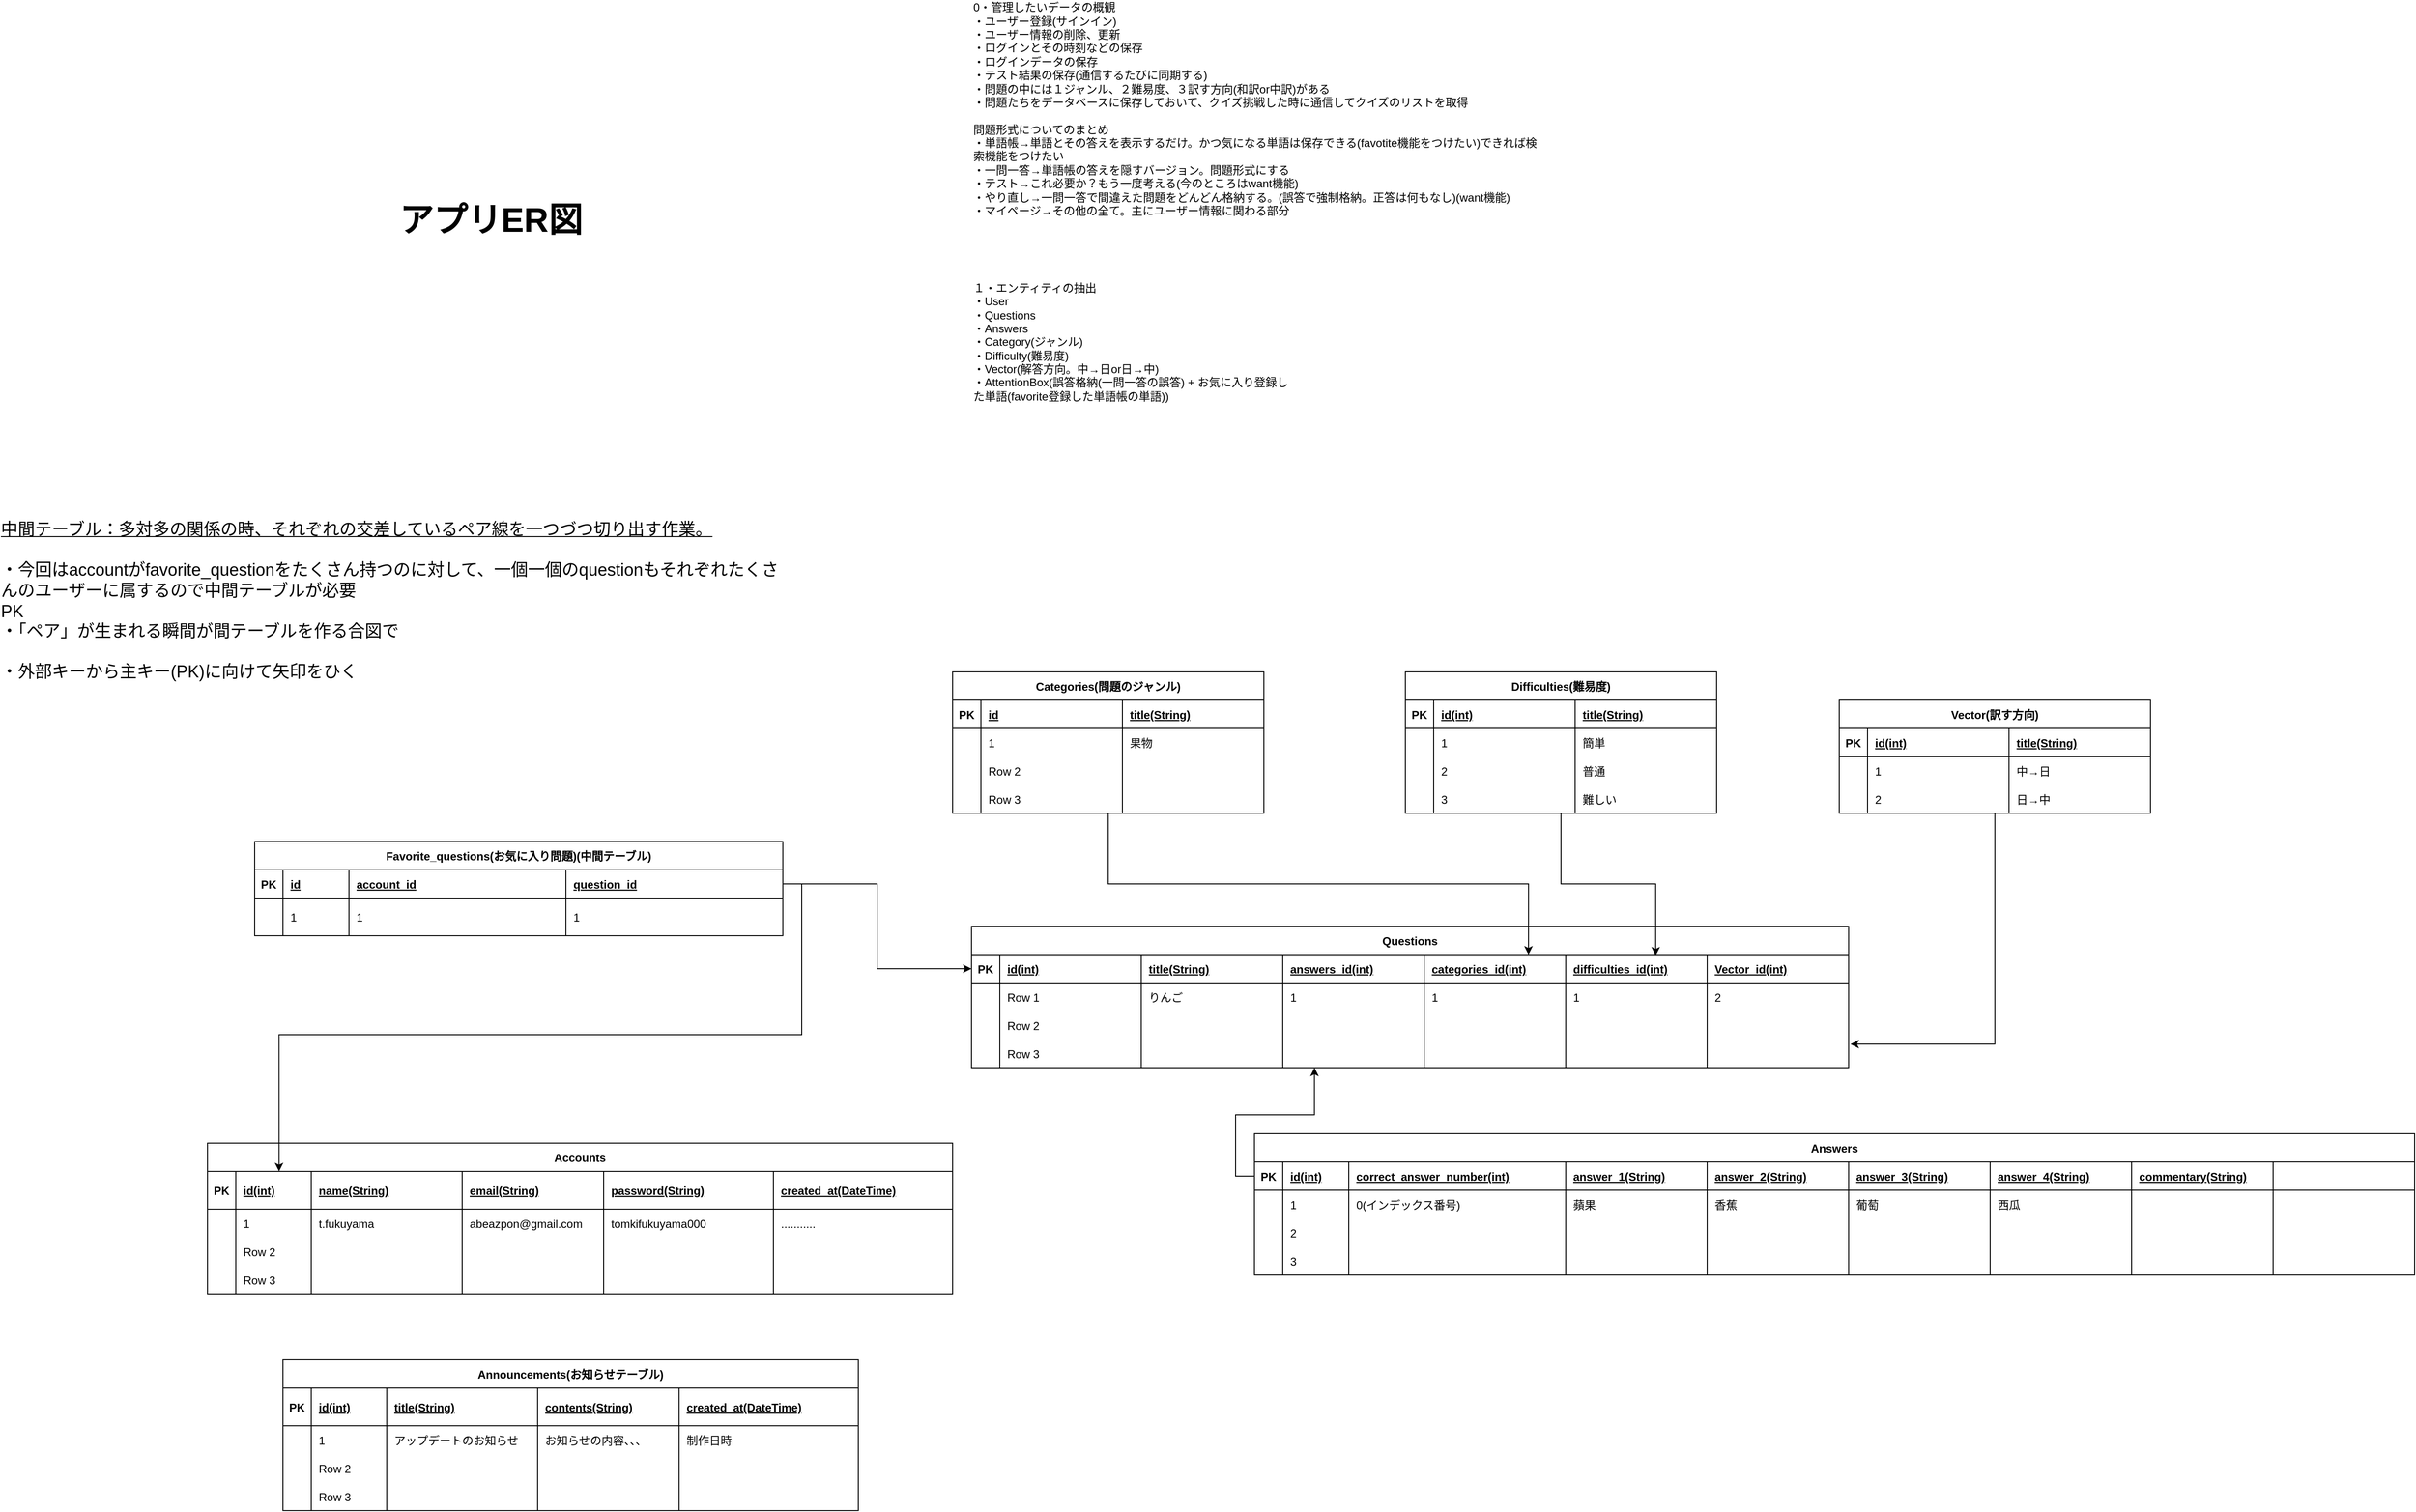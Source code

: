 <mxfile version="20.8.16" type="github">
  <diagram id="R2lEEEUBdFMjLlhIrx00" name="Page-1">
    <mxGraphModel dx="3434" dy="1556" grid="1" gridSize="10" guides="1" tooltips="1" connect="1" arrows="1" fold="1" page="1" pageScale="1" pageWidth="850" pageHeight="1100" math="0" shadow="0" extFonts="Permanent Marker^https://fonts.googleapis.com/css?family=Permanent+Marker">
      <root>
        <mxCell id="0" />
        <mxCell id="1" parent="0" />
        <mxCell id="tXJDFZL9YtVQwRo4H7Yu-1" value="&lt;div style=&quot;&quot;&gt;&lt;span style=&quot;background-color: initial;&quot;&gt;１・エンティティの抽出&lt;/span&gt;&lt;/div&gt;&lt;div style=&quot;&quot;&gt;&lt;span style=&quot;background-color: initial;&quot;&gt;・User&lt;/span&gt;&lt;/div&gt;&lt;div style=&quot;&quot;&gt;&lt;span style=&quot;background-color: initial;&quot;&gt;・Questions&lt;/span&gt;&lt;/div&gt;&lt;div style=&quot;&quot;&gt;&lt;span style=&quot;background-color: initial;&quot;&gt;・Answers&lt;/span&gt;&lt;/div&gt;&lt;div style=&quot;&quot;&gt;・Category(ジャンル)&lt;/div&gt;&lt;div style=&quot;&quot;&gt;・Difficulty(難易度)&lt;/div&gt;&lt;div style=&quot;&quot;&gt;・Vector(解答方向。中→日or日→中)&lt;/div&gt;&lt;div style=&quot;&quot;&gt;・AttentionBox(誤答格納(一問一答の誤答) + お気に入り登録した単語(favorite登録した単語帳の単語))&lt;/div&gt;" style="text;strokeColor=none;align=left;fillColor=none;html=1;verticalAlign=middle;whiteSpace=wrap;rounded=0;" parent="1" vertex="1">
          <mxGeometry x="-780" y="-750" width="340" height="140" as="geometry" />
        </mxCell>
        <mxCell id="tXJDFZL9YtVQwRo4H7Yu-2" value="&lt;div style=&quot;&quot;&gt;&lt;span style=&quot;background-color: initial;&quot;&gt;0・管理したいデータの概観&lt;/span&gt;&lt;/div&gt;&lt;div style=&quot;&quot;&gt;&lt;span style=&quot;background-color: initial;&quot;&gt;・ユーザー登録(サインイン)&lt;/span&gt;&lt;/div&gt;&lt;div style=&quot;&quot;&gt;・ユーザー情報の削除、更新&lt;/div&gt;&lt;div style=&quot;&quot;&gt;&lt;span style=&quot;background-color: initial;&quot;&gt;・ログインとその時刻などの保存&lt;/span&gt;&lt;/div&gt;&lt;div style=&quot;&quot;&gt;・ログインデータの保存&lt;span style=&quot;background-color: initial;&quot;&gt;&lt;br&gt;&lt;/span&gt;&lt;/div&gt;&lt;div style=&quot;&quot;&gt;&lt;span style=&quot;background-color: initial;&quot;&gt;・テスト結果の保存(通信するたびに同期する)&lt;/span&gt;&lt;/div&gt;&lt;div style=&quot;&quot;&gt;&lt;div style=&quot;border-color: var(--border-color);&quot;&gt;・問題の中には１ジャンル、２難易度、３訳す方向(和訳or中訳)がある&lt;/div&gt;&lt;div style=&quot;border-color: var(--border-color);&quot;&gt;・問題たちをデータベースに保存しておいて、クイズ挑戦した時に通信してクイズのリストを取得&lt;/div&gt;&lt;/div&gt;&lt;div style=&quot;&quot;&gt;&lt;span style=&quot;background-color: initial;&quot;&gt;&lt;br&gt;&lt;/span&gt;&lt;/div&gt;&lt;div style=&quot;&quot;&gt;問題形式についてのまとめ&lt;/div&gt;&lt;div style=&quot;&quot;&gt;&lt;span style=&quot;background-color: initial;&quot;&gt;・単語帳→単語とその答えを表示するだけ。かつ気になる単語は保存できる(favotite機能をつけたい)できれば検索機能をつけたい&lt;/span&gt;&lt;/div&gt;&lt;div style=&quot;&quot;&gt;&lt;span style=&quot;background-color: initial;&quot;&gt;・一問一答→単語帳の答えを隠すバージョン。問題形式にする&lt;/span&gt;&lt;/div&gt;&lt;div style=&quot;&quot;&gt;&lt;span style=&quot;background-color: initial;&quot;&gt;・テスト→これ必要か？もう一度考える(今のところはwant機能)&lt;/span&gt;&lt;/div&gt;&lt;div style=&quot;&quot;&gt;&lt;span style=&quot;background-color: initial;&quot;&gt;・やり直し→一問一答で間違えた問題をどんどん格納する。(誤答で強制格納。正答は何もなし)(want機能)&lt;/span&gt;&lt;/div&gt;&lt;div style=&quot;&quot;&gt;&lt;span style=&quot;background-color: initial;&quot;&gt;・マイページ→その他の全て。主にユーザー情報に関わる部分&lt;/span&gt;&lt;/div&gt;&lt;div style=&quot;&quot;&gt;&lt;br&gt;&lt;/div&gt;" style="text;strokeColor=none;align=left;fillColor=none;html=1;verticalAlign=middle;whiteSpace=wrap;rounded=0;" parent="1" vertex="1">
          <mxGeometry x="-780" y="-990" width="610" height="140" as="geometry" />
        </mxCell>
        <mxCell id="tXJDFZL9YtVQwRo4H7Yu-5" value="Accounts" style="shape=table;startSize=30;container=1;collapsible=1;childLayout=tableLayout;fixedRows=1;rowLines=0;fontStyle=1;align=center;resizeLast=1;" parent="1" vertex="1">
          <mxGeometry x="-1590" y="170" width="790" height="160" as="geometry" />
        </mxCell>
        <mxCell id="tXJDFZL9YtVQwRo4H7Yu-6" value="" style="shape=tableRow;horizontal=0;startSize=0;swimlaneHead=0;swimlaneBody=0;fillColor=none;collapsible=0;dropTarget=0;points=[[0,0.5],[1,0.5]];portConstraint=eastwest;top=0;left=0;right=0;bottom=1;" parent="tXJDFZL9YtVQwRo4H7Yu-5" vertex="1">
          <mxGeometry y="30" width="790" height="40" as="geometry" />
        </mxCell>
        <mxCell id="tXJDFZL9YtVQwRo4H7Yu-7" value="PK" style="shape=partialRectangle;connectable=0;fillColor=none;top=0;left=0;bottom=0;right=0;fontStyle=1;overflow=hidden;" parent="tXJDFZL9YtVQwRo4H7Yu-6" vertex="1">
          <mxGeometry width="30" height="40" as="geometry">
            <mxRectangle width="30" height="40" as="alternateBounds" />
          </mxGeometry>
        </mxCell>
        <mxCell id="tXJDFZL9YtVQwRo4H7Yu-8" value="id(int)" style="shape=partialRectangle;connectable=0;fillColor=none;top=0;left=0;bottom=0;right=0;align=left;spacingLeft=6;fontStyle=5;overflow=hidden;" parent="tXJDFZL9YtVQwRo4H7Yu-6" vertex="1">
          <mxGeometry x="30" width="80" height="40" as="geometry">
            <mxRectangle width="80" height="40" as="alternateBounds" />
          </mxGeometry>
        </mxCell>
        <mxCell id="tXJDFZL9YtVQwRo4H7Yu-18" value="name(String)" style="shape=partialRectangle;connectable=0;fillColor=none;top=0;left=0;bottom=0;right=0;align=left;spacingLeft=6;fontStyle=5;overflow=hidden;" parent="tXJDFZL9YtVQwRo4H7Yu-6" vertex="1">
          <mxGeometry x="110" width="160" height="40" as="geometry">
            <mxRectangle width="160" height="40" as="alternateBounds" />
          </mxGeometry>
        </mxCell>
        <mxCell id="tXJDFZL9YtVQwRo4H7Yu-22" value="email(String)" style="shape=partialRectangle;connectable=0;fillColor=none;top=0;left=0;bottom=0;right=0;align=left;spacingLeft=6;fontStyle=5;overflow=hidden;" parent="tXJDFZL9YtVQwRo4H7Yu-6" vertex="1">
          <mxGeometry x="270" width="150" height="40" as="geometry">
            <mxRectangle width="150" height="40" as="alternateBounds" />
          </mxGeometry>
        </mxCell>
        <mxCell id="tXJDFZL9YtVQwRo4H7Yu-26" value="password(String)" style="shape=partialRectangle;connectable=0;fillColor=none;top=0;left=0;bottom=0;right=0;align=left;spacingLeft=6;fontStyle=5;overflow=hidden;" parent="tXJDFZL9YtVQwRo4H7Yu-6" vertex="1">
          <mxGeometry x="420" width="180" height="40" as="geometry">
            <mxRectangle width="180" height="40" as="alternateBounds" />
          </mxGeometry>
        </mxCell>
        <mxCell id="tXJDFZL9YtVQwRo4H7Yu-30" value="created_at(DateTime)" style="shape=partialRectangle;connectable=0;fillColor=none;top=0;left=0;bottom=0;right=0;align=left;spacingLeft=6;fontStyle=5;overflow=hidden;" parent="tXJDFZL9YtVQwRo4H7Yu-6" vertex="1">
          <mxGeometry x="600" width="190" height="40" as="geometry">
            <mxRectangle width="190" height="40" as="alternateBounds" />
          </mxGeometry>
        </mxCell>
        <mxCell id="tXJDFZL9YtVQwRo4H7Yu-9" value="" style="shape=tableRow;horizontal=0;startSize=0;swimlaneHead=0;swimlaneBody=0;fillColor=none;collapsible=0;dropTarget=0;points=[[0,0.5],[1,0.5]];portConstraint=eastwest;top=0;left=0;right=0;bottom=0;" parent="tXJDFZL9YtVQwRo4H7Yu-5" vertex="1">
          <mxGeometry y="70" width="790" height="30" as="geometry" />
        </mxCell>
        <mxCell id="tXJDFZL9YtVQwRo4H7Yu-10" value="" style="shape=partialRectangle;connectable=0;fillColor=none;top=0;left=0;bottom=0;right=0;editable=1;overflow=hidden;" parent="tXJDFZL9YtVQwRo4H7Yu-9" vertex="1">
          <mxGeometry width="30" height="30" as="geometry">
            <mxRectangle width="30" height="30" as="alternateBounds" />
          </mxGeometry>
        </mxCell>
        <mxCell id="tXJDFZL9YtVQwRo4H7Yu-11" value="1" style="shape=partialRectangle;connectable=0;fillColor=none;top=0;left=0;bottom=0;right=0;align=left;spacingLeft=6;overflow=hidden;" parent="tXJDFZL9YtVQwRo4H7Yu-9" vertex="1">
          <mxGeometry x="30" width="80" height="30" as="geometry">
            <mxRectangle width="80" height="30" as="alternateBounds" />
          </mxGeometry>
        </mxCell>
        <mxCell id="tXJDFZL9YtVQwRo4H7Yu-19" value="t.fukuyama" style="shape=partialRectangle;connectable=0;fillColor=none;top=0;left=0;bottom=0;right=0;align=left;spacingLeft=6;overflow=hidden;" parent="tXJDFZL9YtVQwRo4H7Yu-9" vertex="1">
          <mxGeometry x="110" width="160" height="30" as="geometry">
            <mxRectangle width="160" height="30" as="alternateBounds" />
          </mxGeometry>
        </mxCell>
        <mxCell id="tXJDFZL9YtVQwRo4H7Yu-23" value="abeazpon@gmail.com" style="shape=partialRectangle;connectable=0;fillColor=none;top=0;left=0;bottom=0;right=0;align=left;spacingLeft=6;overflow=hidden;" parent="tXJDFZL9YtVQwRo4H7Yu-9" vertex="1">
          <mxGeometry x="270" width="150" height="30" as="geometry">
            <mxRectangle width="150" height="30" as="alternateBounds" />
          </mxGeometry>
        </mxCell>
        <mxCell id="tXJDFZL9YtVQwRo4H7Yu-27" value="tomkifukuyama000" style="shape=partialRectangle;connectable=0;fillColor=none;top=0;left=0;bottom=0;right=0;align=left;spacingLeft=6;overflow=hidden;" parent="tXJDFZL9YtVQwRo4H7Yu-9" vertex="1">
          <mxGeometry x="420" width="180" height="30" as="geometry">
            <mxRectangle width="180" height="30" as="alternateBounds" />
          </mxGeometry>
        </mxCell>
        <mxCell id="tXJDFZL9YtVQwRo4H7Yu-31" value="..........." style="shape=partialRectangle;connectable=0;fillColor=none;top=0;left=0;bottom=0;right=0;align=left;spacingLeft=6;overflow=hidden;" parent="tXJDFZL9YtVQwRo4H7Yu-9" vertex="1">
          <mxGeometry x="600" width="190" height="30" as="geometry">
            <mxRectangle width="190" height="30" as="alternateBounds" />
          </mxGeometry>
        </mxCell>
        <mxCell id="tXJDFZL9YtVQwRo4H7Yu-12" value="" style="shape=tableRow;horizontal=0;startSize=0;swimlaneHead=0;swimlaneBody=0;fillColor=none;collapsible=0;dropTarget=0;points=[[0,0.5],[1,0.5]];portConstraint=eastwest;top=0;left=0;right=0;bottom=0;" parent="tXJDFZL9YtVQwRo4H7Yu-5" vertex="1">
          <mxGeometry y="100" width="790" height="30" as="geometry" />
        </mxCell>
        <mxCell id="tXJDFZL9YtVQwRo4H7Yu-13" value="" style="shape=partialRectangle;connectable=0;fillColor=none;top=0;left=0;bottom=0;right=0;editable=1;overflow=hidden;" parent="tXJDFZL9YtVQwRo4H7Yu-12" vertex="1">
          <mxGeometry width="30" height="30" as="geometry">
            <mxRectangle width="30" height="30" as="alternateBounds" />
          </mxGeometry>
        </mxCell>
        <mxCell id="tXJDFZL9YtVQwRo4H7Yu-14" value="Row 2" style="shape=partialRectangle;connectable=0;fillColor=none;top=0;left=0;bottom=0;right=0;align=left;spacingLeft=6;overflow=hidden;" parent="tXJDFZL9YtVQwRo4H7Yu-12" vertex="1">
          <mxGeometry x="30" width="80" height="30" as="geometry">
            <mxRectangle width="80" height="30" as="alternateBounds" />
          </mxGeometry>
        </mxCell>
        <mxCell id="tXJDFZL9YtVQwRo4H7Yu-20" style="shape=partialRectangle;connectable=0;fillColor=none;top=0;left=0;bottom=0;right=0;align=left;spacingLeft=6;overflow=hidden;" parent="tXJDFZL9YtVQwRo4H7Yu-12" vertex="1">
          <mxGeometry x="110" width="160" height="30" as="geometry">
            <mxRectangle width="160" height="30" as="alternateBounds" />
          </mxGeometry>
        </mxCell>
        <mxCell id="tXJDFZL9YtVQwRo4H7Yu-24" style="shape=partialRectangle;connectable=0;fillColor=none;top=0;left=0;bottom=0;right=0;align=left;spacingLeft=6;overflow=hidden;" parent="tXJDFZL9YtVQwRo4H7Yu-12" vertex="1">
          <mxGeometry x="270" width="150" height="30" as="geometry">
            <mxRectangle width="150" height="30" as="alternateBounds" />
          </mxGeometry>
        </mxCell>
        <mxCell id="tXJDFZL9YtVQwRo4H7Yu-28" style="shape=partialRectangle;connectable=0;fillColor=none;top=0;left=0;bottom=0;right=0;align=left;spacingLeft=6;overflow=hidden;" parent="tXJDFZL9YtVQwRo4H7Yu-12" vertex="1">
          <mxGeometry x="420" width="180" height="30" as="geometry">
            <mxRectangle width="180" height="30" as="alternateBounds" />
          </mxGeometry>
        </mxCell>
        <mxCell id="tXJDFZL9YtVQwRo4H7Yu-32" style="shape=partialRectangle;connectable=0;fillColor=none;top=0;left=0;bottom=0;right=0;align=left;spacingLeft=6;overflow=hidden;" parent="tXJDFZL9YtVQwRo4H7Yu-12" vertex="1">
          <mxGeometry x="600" width="190" height="30" as="geometry">
            <mxRectangle width="190" height="30" as="alternateBounds" />
          </mxGeometry>
        </mxCell>
        <mxCell id="tXJDFZL9YtVQwRo4H7Yu-15" value="" style="shape=tableRow;horizontal=0;startSize=0;swimlaneHead=0;swimlaneBody=0;fillColor=none;collapsible=0;dropTarget=0;points=[[0,0.5],[1,0.5]];portConstraint=eastwest;top=0;left=0;right=0;bottom=0;" parent="tXJDFZL9YtVQwRo4H7Yu-5" vertex="1">
          <mxGeometry y="130" width="790" height="30" as="geometry" />
        </mxCell>
        <mxCell id="tXJDFZL9YtVQwRo4H7Yu-16" value="" style="shape=partialRectangle;connectable=0;fillColor=none;top=0;left=0;bottom=0;right=0;editable=1;overflow=hidden;" parent="tXJDFZL9YtVQwRo4H7Yu-15" vertex="1">
          <mxGeometry width="30" height="30" as="geometry">
            <mxRectangle width="30" height="30" as="alternateBounds" />
          </mxGeometry>
        </mxCell>
        <mxCell id="tXJDFZL9YtVQwRo4H7Yu-17" value="Row 3" style="shape=partialRectangle;connectable=0;fillColor=none;top=0;left=0;bottom=0;right=0;align=left;spacingLeft=6;overflow=hidden;" parent="tXJDFZL9YtVQwRo4H7Yu-15" vertex="1">
          <mxGeometry x="30" width="80" height="30" as="geometry">
            <mxRectangle width="80" height="30" as="alternateBounds" />
          </mxGeometry>
        </mxCell>
        <mxCell id="tXJDFZL9YtVQwRo4H7Yu-21" style="shape=partialRectangle;connectable=0;fillColor=none;top=0;left=0;bottom=0;right=0;align=left;spacingLeft=6;overflow=hidden;" parent="tXJDFZL9YtVQwRo4H7Yu-15" vertex="1">
          <mxGeometry x="110" width="160" height="30" as="geometry">
            <mxRectangle width="160" height="30" as="alternateBounds" />
          </mxGeometry>
        </mxCell>
        <mxCell id="tXJDFZL9YtVQwRo4H7Yu-25" style="shape=partialRectangle;connectable=0;fillColor=none;top=0;left=0;bottom=0;right=0;align=left;spacingLeft=6;overflow=hidden;" parent="tXJDFZL9YtVQwRo4H7Yu-15" vertex="1">
          <mxGeometry x="270" width="150" height="30" as="geometry">
            <mxRectangle width="150" height="30" as="alternateBounds" />
          </mxGeometry>
        </mxCell>
        <mxCell id="tXJDFZL9YtVQwRo4H7Yu-29" style="shape=partialRectangle;connectable=0;fillColor=none;top=0;left=0;bottom=0;right=0;align=left;spacingLeft=6;overflow=hidden;" parent="tXJDFZL9YtVQwRo4H7Yu-15" vertex="1">
          <mxGeometry x="420" width="180" height="30" as="geometry">
            <mxRectangle width="180" height="30" as="alternateBounds" />
          </mxGeometry>
        </mxCell>
        <mxCell id="tXJDFZL9YtVQwRo4H7Yu-33" style="shape=partialRectangle;connectable=0;fillColor=none;top=0;left=0;bottom=0;right=0;align=left;spacingLeft=6;overflow=hidden;" parent="tXJDFZL9YtVQwRo4H7Yu-15" vertex="1">
          <mxGeometry x="600" width="190" height="30" as="geometry">
            <mxRectangle width="190" height="30" as="alternateBounds" />
          </mxGeometry>
        </mxCell>
        <mxCell id="tXJDFZL9YtVQwRo4H7Yu-42" value="Questions" style="shape=table;startSize=30;container=1;collapsible=1;childLayout=tableLayout;fixedRows=1;rowLines=0;fontStyle=1;align=center;resizeLast=1;" parent="1" vertex="1">
          <mxGeometry x="-780" y="-60" width="930" height="150" as="geometry" />
        </mxCell>
        <mxCell id="tXJDFZL9YtVQwRo4H7Yu-43" value="" style="shape=tableRow;horizontal=0;startSize=0;swimlaneHead=0;swimlaneBody=0;fillColor=none;collapsible=0;dropTarget=0;points=[[0,0.5],[1,0.5]];portConstraint=eastwest;top=0;left=0;right=0;bottom=1;" parent="tXJDFZL9YtVQwRo4H7Yu-42" vertex="1">
          <mxGeometry y="30" width="930" height="30" as="geometry" />
        </mxCell>
        <mxCell id="tXJDFZL9YtVQwRo4H7Yu-44" value="PK" style="shape=partialRectangle;connectable=0;fillColor=none;top=0;left=0;bottom=0;right=0;fontStyle=1;overflow=hidden;" parent="tXJDFZL9YtVQwRo4H7Yu-43" vertex="1">
          <mxGeometry width="30" height="30" as="geometry">
            <mxRectangle width="30" height="30" as="alternateBounds" />
          </mxGeometry>
        </mxCell>
        <mxCell id="tXJDFZL9YtVQwRo4H7Yu-45" value="id(int)" style="shape=partialRectangle;connectable=0;fillColor=none;top=0;left=0;bottom=0;right=0;align=left;spacingLeft=6;fontStyle=5;overflow=hidden;" parent="tXJDFZL9YtVQwRo4H7Yu-43" vertex="1">
          <mxGeometry x="30" width="150" height="30" as="geometry">
            <mxRectangle width="150" height="30" as="alternateBounds" />
          </mxGeometry>
        </mxCell>
        <mxCell id="tXJDFZL9YtVQwRo4H7Yu-55" value="title(String)" style="shape=partialRectangle;connectable=0;fillColor=none;top=0;left=0;bottom=0;right=0;align=left;spacingLeft=6;fontStyle=5;overflow=hidden;" parent="tXJDFZL9YtVQwRo4H7Yu-43" vertex="1">
          <mxGeometry x="180" width="150" height="30" as="geometry">
            <mxRectangle width="150" height="30" as="alternateBounds" />
          </mxGeometry>
        </mxCell>
        <mxCell id="tXJDFZL9YtVQwRo4H7Yu-59" value="answers_id(int)" style="shape=partialRectangle;connectable=0;fillColor=none;top=0;left=0;bottom=0;right=0;align=left;spacingLeft=6;fontStyle=5;overflow=hidden;" parent="tXJDFZL9YtVQwRo4H7Yu-43" vertex="1">
          <mxGeometry x="330" width="150" height="30" as="geometry">
            <mxRectangle width="150" height="30" as="alternateBounds" />
          </mxGeometry>
        </mxCell>
        <mxCell id="tXJDFZL9YtVQwRo4H7Yu-63" value="categories_id(int)" style="shape=partialRectangle;connectable=0;fillColor=none;top=0;left=0;bottom=0;right=0;align=left;spacingLeft=6;fontStyle=5;overflow=hidden;" parent="tXJDFZL9YtVQwRo4H7Yu-43" vertex="1">
          <mxGeometry x="480" width="150" height="30" as="geometry">
            <mxRectangle width="150" height="30" as="alternateBounds" />
          </mxGeometry>
        </mxCell>
        <mxCell id="tXJDFZL9YtVQwRo4H7Yu-67" value="difficulties_id(int)" style="shape=partialRectangle;connectable=0;fillColor=none;top=0;left=0;bottom=0;right=0;align=left;spacingLeft=6;fontStyle=5;overflow=hidden;" parent="tXJDFZL9YtVQwRo4H7Yu-43" vertex="1">
          <mxGeometry x="630" width="150" height="30" as="geometry">
            <mxRectangle width="150" height="30" as="alternateBounds" />
          </mxGeometry>
        </mxCell>
        <mxCell id="tXJDFZL9YtVQwRo4H7Yu-105" value="Vector_id(int)" style="shape=partialRectangle;connectable=0;fillColor=none;top=0;left=0;bottom=0;right=0;align=left;spacingLeft=6;fontStyle=5;overflow=hidden;" parent="tXJDFZL9YtVQwRo4H7Yu-43" vertex="1">
          <mxGeometry x="780" width="150" height="30" as="geometry">
            <mxRectangle width="150" height="30" as="alternateBounds" />
          </mxGeometry>
        </mxCell>
        <mxCell id="tXJDFZL9YtVQwRo4H7Yu-46" value="" style="shape=tableRow;horizontal=0;startSize=0;swimlaneHead=0;swimlaneBody=0;fillColor=none;collapsible=0;dropTarget=0;points=[[0,0.5],[1,0.5]];portConstraint=eastwest;top=0;left=0;right=0;bottom=0;" parent="tXJDFZL9YtVQwRo4H7Yu-42" vertex="1">
          <mxGeometry y="60" width="930" height="30" as="geometry" />
        </mxCell>
        <mxCell id="tXJDFZL9YtVQwRo4H7Yu-47" value="" style="shape=partialRectangle;connectable=0;fillColor=none;top=0;left=0;bottom=0;right=0;editable=1;overflow=hidden;" parent="tXJDFZL9YtVQwRo4H7Yu-46" vertex="1">
          <mxGeometry width="30" height="30" as="geometry">
            <mxRectangle width="30" height="30" as="alternateBounds" />
          </mxGeometry>
        </mxCell>
        <mxCell id="tXJDFZL9YtVQwRo4H7Yu-48" value="Row 1" style="shape=partialRectangle;connectable=0;fillColor=none;top=0;left=0;bottom=0;right=0;align=left;spacingLeft=6;overflow=hidden;" parent="tXJDFZL9YtVQwRo4H7Yu-46" vertex="1">
          <mxGeometry x="30" width="150" height="30" as="geometry">
            <mxRectangle width="150" height="30" as="alternateBounds" />
          </mxGeometry>
        </mxCell>
        <mxCell id="tXJDFZL9YtVQwRo4H7Yu-56" value="りんご" style="shape=partialRectangle;connectable=0;fillColor=none;top=0;left=0;bottom=0;right=0;align=left;spacingLeft=6;overflow=hidden;" parent="tXJDFZL9YtVQwRo4H7Yu-46" vertex="1">
          <mxGeometry x="180" width="150" height="30" as="geometry">
            <mxRectangle width="150" height="30" as="alternateBounds" />
          </mxGeometry>
        </mxCell>
        <mxCell id="tXJDFZL9YtVQwRo4H7Yu-60" value="1" style="shape=partialRectangle;connectable=0;fillColor=none;top=0;left=0;bottom=0;right=0;align=left;spacingLeft=6;overflow=hidden;" parent="tXJDFZL9YtVQwRo4H7Yu-46" vertex="1">
          <mxGeometry x="330" width="150" height="30" as="geometry">
            <mxRectangle width="150" height="30" as="alternateBounds" />
          </mxGeometry>
        </mxCell>
        <mxCell id="tXJDFZL9YtVQwRo4H7Yu-64" value="1" style="shape=partialRectangle;connectable=0;fillColor=none;top=0;left=0;bottom=0;right=0;align=left;spacingLeft=6;overflow=hidden;" parent="tXJDFZL9YtVQwRo4H7Yu-46" vertex="1">
          <mxGeometry x="480" width="150" height="30" as="geometry">
            <mxRectangle width="150" height="30" as="alternateBounds" />
          </mxGeometry>
        </mxCell>
        <mxCell id="tXJDFZL9YtVQwRo4H7Yu-68" value="1" style="shape=partialRectangle;connectable=0;fillColor=none;top=0;left=0;bottom=0;right=0;align=left;spacingLeft=6;overflow=hidden;" parent="tXJDFZL9YtVQwRo4H7Yu-46" vertex="1">
          <mxGeometry x="630" width="150" height="30" as="geometry">
            <mxRectangle width="150" height="30" as="alternateBounds" />
          </mxGeometry>
        </mxCell>
        <mxCell id="tXJDFZL9YtVQwRo4H7Yu-106" value="2" style="shape=partialRectangle;connectable=0;fillColor=none;top=0;left=0;bottom=0;right=0;align=left;spacingLeft=6;overflow=hidden;" parent="tXJDFZL9YtVQwRo4H7Yu-46" vertex="1">
          <mxGeometry x="780" width="150" height="30" as="geometry">
            <mxRectangle width="150" height="30" as="alternateBounds" />
          </mxGeometry>
        </mxCell>
        <mxCell id="tXJDFZL9YtVQwRo4H7Yu-49" value="" style="shape=tableRow;horizontal=0;startSize=0;swimlaneHead=0;swimlaneBody=0;fillColor=none;collapsible=0;dropTarget=0;points=[[0,0.5],[1,0.5]];portConstraint=eastwest;top=0;left=0;right=0;bottom=0;" parent="tXJDFZL9YtVQwRo4H7Yu-42" vertex="1">
          <mxGeometry y="90" width="930" height="30" as="geometry" />
        </mxCell>
        <mxCell id="tXJDFZL9YtVQwRo4H7Yu-50" value="" style="shape=partialRectangle;connectable=0;fillColor=none;top=0;left=0;bottom=0;right=0;editable=1;overflow=hidden;" parent="tXJDFZL9YtVQwRo4H7Yu-49" vertex="1">
          <mxGeometry width="30" height="30" as="geometry">
            <mxRectangle width="30" height="30" as="alternateBounds" />
          </mxGeometry>
        </mxCell>
        <mxCell id="tXJDFZL9YtVQwRo4H7Yu-51" value="Row 2" style="shape=partialRectangle;connectable=0;fillColor=none;top=0;left=0;bottom=0;right=0;align=left;spacingLeft=6;overflow=hidden;" parent="tXJDFZL9YtVQwRo4H7Yu-49" vertex="1">
          <mxGeometry x="30" width="150" height="30" as="geometry">
            <mxRectangle width="150" height="30" as="alternateBounds" />
          </mxGeometry>
        </mxCell>
        <mxCell id="tXJDFZL9YtVQwRo4H7Yu-57" style="shape=partialRectangle;connectable=0;fillColor=none;top=0;left=0;bottom=0;right=0;align=left;spacingLeft=6;overflow=hidden;" parent="tXJDFZL9YtVQwRo4H7Yu-49" vertex="1">
          <mxGeometry x="180" width="150" height="30" as="geometry">
            <mxRectangle width="150" height="30" as="alternateBounds" />
          </mxGeometry>
        </mxCell>
        <mxCell id="tXJDFZL9YtVQwRo4H7Yu-61" style="shape=partialRectangle;connectable=0;fillColor=none;top=0;left=0;bottom=0;right=0;align=left;spacingLeft=6;overflow=hidden;" parent="tXJDFZL9YtVQwRo4H7Yu-49" vertex="1">
          <mxGeometry x="330" width="150" height="30" as="geometry">
            <mxRectangle width="150" height="30" as="alternateBounds" />
          </mxGeometry>
        </mxCell>
        <mxCell id="tXJDFZL9YtVQwRo4H7Yu-65" style="shape=partialRectangle;connectable=0;fillColor=none;top=0;left=0;bottom=0;right=0;align=left;spacingLeft=6;overflow=hidden;" parent="tXJDFZL9YtVQwRo4H7Yu-49" vertex="1">
          <mxGeometry x="480" width="150" height="30" as="geometry">
            <mxRectangle width="150" height="30" as="alternateBounds" />
          </mxGeometry>
        </mxCell>
        <mxCell id="tXJDFZL9YtVQwRo4H7Yu-69" style="shape=partialRectangle;connectable=0;fillColor=none;top=0;left=0;bottom=0;right=0;align=left;spacingLeft=6;overflow=hidden;" parent="tXJDFZL9YtVQwRo4H7Yu-49" vertex="1">
          <mxGeometry x="630" width="150" height="30" as="geometry">
            <mxRectangle width="150" height="30" as="alternateBounds" />
          </mxGeometry>
        </mxCell>
        <mxCell id="tXJDFZL9YtVQwRo4H7Yu-107" style="shape=partialRectangle;connectable=0;fillColor=none;top=0;left=0;bottom=0;right=0;align=left;spacingLeft=6;overflow=hidden;" parent="tXJDFZL9YtVQwRo4H7Yu-49" vertex="1">
          <mxGeometry x="780" width="150" height="30" as="geometry">
            <mxRectangle width="150" height="30" as="alternateBounds" />
          </mxGeometry>
        </mxCell>
        <mxCell id="tXJDFZL9YtVQwRo4H7Yu-52" value="" style="shape=tableRow;horizontal=0;startSize=0;swimlaneHead=0;swimlaneBody=0;fillColor=none;collapsible=0;dropTarget=0;points=[[0,0.5],[1,0.5]];portConstraint=eastwest;top=0;left=0;right=0;bottom=0;" parent="tXJDFZL9YtVQwRo4H7Yu-42" vertex="1">
          <mxGeometry y="120" width="930" height="30" as="geometry" />
        </mxCell>
        <mxCell id="tXJDFZL9YtVQwRo4H7Yu-53" value="" style="shape=partialRectangle;connectable=0;fillColor=none;top=0;left=0;bottom=0;right=0;editable=1;overflow=hidden;" parent="tXJDFZL9YtVQwRo4H7Yu-52" vertex="1">
          <mxGeometry width="30" height="30" as="geometry">
            <mxRectangle width="30" height="30" as="alternateBounds" />
          </mxGeometry>
        </mxCell>
        <mxCell id="tXJDFZL9YtVQwRo4H7Yu-54" value="Row 3" style="shape=partialRectangle;connectable=0;fillColor=none;top=0;left=0;bottom=0;right=0;align=left;spacingLeft=6;overflow=hidden;" parent="tXJDFZL9YtVQwRo4H7Yu-52" vertex="1">
          <mxGeometry x="30" width="150" height="30" as="geometry">
            <mxRectangle width="150" height="30" as="alternateBounds" />
          </mxGeometry>
        </mxCell>
        <mxCell id="tXJDFZL9YtVQwRo4H7Yu-58" style="shape=partialRectangle;connectable=0;fillColor=none;top=0;left=0;bottom=0;right=0;align=left;spacingLeft=6;overflow=hidden;" parent="tXJDFZL9YtVQwRo4H7Yu-52" vertex="1">
          <mxGeometry x="180" width="150" height="30" as="geometry">
            <mxRectangle width="150" height="30" as="alternateBounds" />
          </mxGeometry>
        </mxCell>
        <mxCell id="tXJDFZL9YtVQwRo4H7Yu-62" style="shape=partialRectangle;connectable=0;fillColor=none;top=0;left=0;bottom=0;right=0;align=left;spacingLeft=6;overflow=hidden;" parent="tXJDFZL9YtVQwRo4H7Yu-52" vertex="1">
          <mxGeometry x="330" width="150" height="30" as="geometry">
            <mxRectangle width="150" height="30" as="alternateBounds" />
          </mxGeometry>
        </mxCell>
        <mxCell id="tXJDFZL9YtVQwRo4H7Yu-66" style="shape=partialRectangle;connectable=0;fillColor=none;top=0;left=0;bottom=0;right=0;align=left;spacingLeft=6;overflow=hidden;" parent="tXJDFZL9YtVQwRo4H7Yu-52" vertex="1">
          <mxGeometry x="480" width="150" height="30" as="geometry">
            <mxRectangle width="150" height="30" as="alternateBounds" />
          </mxGeometry>
        </mxCell>
        <mxCell id="tXJDFZL9YtVQwRo4H7Yu-70" style="shape=partialRectangle;connectable=0;fillColor=none;top=0;left=0;bottom=0;right=0;align=left;spacingLeft=6;overflow=hidden;" parent="tXJDFZL9YtVQwRo4H7Yu-52" vertex="1">
          <mxGeometry x="630" width="150" height="30" as="geometry">
            <mxRectangle width="150" height="30" as="alternateBounds" />
          </mxGeometry>
        </mxCell>
        <mxCell id="tXJDFZL9YtVQwRo4H7Yu-108" style="shape=partialRectangle;connectable=0;fillColor=none;top=0;left=0;bottom=0;right=0;align=left;spacingLeft=6;overflow=hidden;" parent="tXJDFZL9YtVQwRo4H7Yu-52" vertex="1">
          <mxGeometry x="780" width="150" height="30" as="geometry">
            <mxRectangle width="150" height="30" as="alternateBounds" />
          </mxGeometry>
        </mxCell>
        <mxCell id="tXJDFZL9YtVQwRo4H7Yu-134" style="edgeStyle=orthogonalEdgeStyle;rounded=0;orthogonalLoop=1;jettySize=auto;html=1;entryX=0.635;entryY=0;entryDx=0;entryDy=0;entryPerimeter=0;" parent="1" source="tXJDFZL9YtVQwRo4H7Yu-71" target="tXJDFZL9YtVQwRo4H7Yu-43" edge="1">
          <mxGeometry relative="1" as="geometry" />
        </mxCell>
        <mxCell id="tXJDFZL9YtVQwRo4H7Yu-71" value="Categories(問題のジャンル)" style="shape=table;startSize=30;container=1;collapsible=1;childLayout=tableLayout;fixedRows=1;rowLines=0;fontStyle=1;align=center;resizeLast=1;" parent="1" vertex="1">
          <mxGeometry x="-800" y="-330" width="330" height="150" as="geometry" />
        </mxCell>
        <mxCell id="tXJDFZL9YtVQwRo4H7Yu-72" value="" style="shape=tableRow;horizontal=0;startSize=0;swimlaneHead=0;swimlaneBody=0;fillColor=none;collapsible=0;dropTarget=0;points=[[0,0.5],[1,0.5]];portConstraint=eastwest;top=0;left=0;right=0;bottom=1;" parent="tXJDFZL9YtVQwRo4H7Yu-71" vertex="1">
          <mxGeometry y="30" width="330" height="30" as="geometry" />
        </mxCell>
        <mxCell id="tXJDFZL9YtVQwRo4H7Yu-73" value="PK" style="shape=partialRectangle;connectable=0;fillColor=none;top=0;left=0;bottom=0;right=0;fontStyle=1;overflow=hidden;" parent="tXJDFZL9YtVQwRo4H7Yu-72" vertex="1">
          <mxGeometry width="30" height="30" as="geometry">
            <mxRectangle width="30" height="30" as="alternateBounds" />
          </mxGeometry>
        </mxCell>
        <mxCell id="tXJDFZL9YtVQwRo4H7Yu-74" value="id" style="shape=partialRectangle;connectable=0;fillColor=none;top=0;left=0;bottom=0;right=0;align=left;spacingLeft=6;fontStyle=5;overflow=hidden;" parent="tXJDFZL9YtVQwRo4H7Yu-72" vertex="1">
          <mxGeometry x="30" width="150" height="30" as="geometry">
            <mxRectangle width="150" height="30" as="alternateBounds" />
          </mxGeometry>
        </mxCell>
        <mxCell id="tXJDFZL9YtVQwRo4H7Yu-97" value="title(String)" style="shape=partialRectangle;connectable=0;fillColor=none;top=0;left=0;bottom=0;right=0;align=left;spacingLeft=6;fontStyle=5;overflow=hidden;" parent="tXJDFZL9YtVQwRo4H7Yu-72" vertex="1">
          <mxGeometry x="180" width="150" height="30" as="geometry">
            <mxRectangle width="150" height="30" as="alternateBounds" />
          </mxGeometry>
        </mxCell>
        <mxCell id="tXJDFZL9YtVQwRo4H7Yu-75" value="" style="shape=tableRow;horizontal=0;startSize=0;swimlaneHead=0;swimlaneBody=0;fillColor=none;collapsible=0;dropTarget=0;points=[[0,0.5],[1,0.5]];portConstraint=eastwest;top=0;left=0;right=0;bottom=0;" parent="tXJDFZL9YtVQwRo4H7Yu-71" vertex="1">
          <mxGeometry y="60" width="330" height="30" as="geometry" />
        </mxCell>
        <mxCell id="tXJDFZL9YtVQwRo4H7Yu-76" value="" style="shape=partialRectangle;connectable=0;fillColor=none;top=0;left=0;bottom=0;right=0;editable=1;overflow=hidden;" parent="tXJDFZL9YtVQwRo4H7Yu-75" vertex="1">
          <mxGeometry width="30" height="30" as="geometry">
            <mxRectangle width="30" height="30" as="alternateBounds" />
          </mxGeometry>
        </mxCell>
        <mxCell id="tXJDFZL9YtVQwRo4H7Yu-77" value="1" style="shape=partialRectangle;connectable=0;fillColor=none;top=0;left=0;bottom=0;right=0;align=left;spacingLeft=6;overflow=hidden;" parent="tXJDFZL9YtVQwRo4H7Yu-75" vertex="1">
          <mxGeometry x="30" width="150" height="30" as="geometry">
            <mxRectangle width="150" height="30" as="alternateBounds" />
          </mxGeometry>
        </mxCell>
        <mxCell id="tXJDFZL9YtVQwRo4H7Yu-98" value="果物" style="shape=partialRectangle;connectable=0;fillColor=none;top=0;left=0;bottom=0;right=0;align=left;spacingLeft=6;overflow=hidden;" parent="tXJDFZL9YtVQwRo4H7Yu-75" vertex="1">
          <mxGeometry x="180" width="150" height="30" as="geometry">
            <mxRectangle width="150" height="30" as="alternateBounds" />
          </mxGeometry>
        </mxCell>
        <mxCell id="tXJDFZL9YtVQwRo4H7Yu-78" value="" style="shape=tableRow;horizontal=0;startSize=0;swimlaneHead=0;swimlaneBody=0;fillColor=none;collapsible=0;dropTarget=0;points=[[0,0.5],[1,0.5]];portConstraint=eastwest;top=0;left=0;right=0;bottom=0;" parent="tXJDFZL9YtVQwRo4H7Yu-71" vertex="1">
          <mxGeometry y="90" width="330" height="30" as="geometry" />
        </mxCell>
        <mxCell id="tXJDFZL9YtVQwRo4H7Yu-79" value="" style="shape=partialRectangle;connectable=0;fillColor=none;top=0;left=0;bottom=0;right=0;editable=1;overflow=hidden;" parent="tXJDFZL9YtVQwRo4H7Yu-78" vertex="1">
          <mxGeometry width="30" height="30" as="geometry">
            <mxRectangle width="30" height="30" as="alternateBounds" />
          </mxGeometry>
        </mxCell>
        <mxCell id="tXJDFZL9YtVQwRo4H7Yu-80" value="Row 2" style="shape=partialRectangle;connectable=0;fillColor=none;top=0;left=0;bottom=0;right=0;align=left;spacingLeft=6;overflow=hidden;" parent="tXJDFZL9YtVQwRo4H7Yu-78" vertex="1">
          <mxGeometry x="30" width="150" height="30" as="geometry">
            <mxRectangle width="150" height="30" as="alternateBounds" />
          </mxGeometry>
        </mxCell>
        <mxCell id="tXJDFZL9YtVQwRo4H7Yu-99" style="shape=partialRectangle;connectable=0;fillColor=none;top=0;left=0;bottom=0;right=0;align=left;spacingLeft=6;overflow=hidden;" parent="tXJDFZL9YtVQwRo4H7Yu-78" vertex="1">
          <mxGeometry x="180" width="150" height="30" as="geometry">
            <mxRectangle width="150" height="30" as="alternateBounds" />
          </mxGeometry>
        </mxCell>
        <mxCell id="tXJDFZL9YtVQwRo4H7Yu-81" value="" style="shape=tableRow;horizontal=0;startSize=0;swimlaneHead=0;swimlaneBody=0;fillColor=none;collapsible=0;dropTarget=0;points=[[0,0.5],[1,0.5]];portConstraint=eastwest;top=0;left=0;right=0;bottom=0;" parent="tXJDFZL9YtVQwRo4H7Yu-71" vertex="1">
          <mxGeometry y="120" width="330" height="30" as="geometry" />
        </mxCell>
        <mxCell id="tXJDFZL9YtVQwRo4H7Yu-82" value="" style="shape=partialRectangle;connectable=0;fillColor=none;top=0;left=0;bottom=0;right=0;editable=1;overflow=hidden;" parent="tXJDFZL9YtVQwRo4H7Yu-81" vertex="1">
          <mxGeometry width="30" height="30" as="geometry">
            <mxRectangle width="30" height="30" as="alternateBounds" />
          </mxGeometry>
        </mxCell>
        <mxCell id="tXJDFZL9YtVQwRo4H7Yu-83" value="Row 3" style="shape=partialRectangle;connectable=0;fillColor=none;top=0;left=0;bottom=0;right=0;align=left;spacingLeft=6;overflow=hidden;" parent="tXJDFZL9YtVQwRo4H7Yu-81" vertex="1">
          <mxGeometry x="30" width="150" height="30" as="geometry">
            <mxRectangle width="150" height="30" as="alternateBounds" />
          </mxGeometry>
        </mxCell>
        <mxCell id="tXJDFZL9YtVQwRo4H7Yu-100" style="shape=partialRectangle;connectable=0;fillColor=none;top=0;left=0;bottom=0;right=0;align=left;spacingLeft=6;overflow=hidden;" parent="tXJDFZL9YtVQwRo4H7Yu-81" vertex="1">
          <mxGeometry x="180" width="150" height="30" as="geometry">
            <mxRectangle width="150" height="30" as="alternateBounds" />
          </mxGeometry>
        </mxCell>
        <mxCell id="tXJDFZL9YtVQwRo4H7Yu-132" style="edgeStyle=orthogonalEdgeStyle;rounded=0;orthogonalLoop=1;jettySize=auto;html=1;entryX=0.78;entryY=0.033;entryDx=0;entryDy=0;entryPerimeter=0;" parent="1" source="tXJDFZL9YtVQwRo4H7Yu-84" target="tXJDFZL9YtVQwRo4H7Yu-43" edge="1">
          <mxGeometry relative="1" as="geometry" />
        </mxCell>
        <mxCell id="tXJDFZL9YtVQwRo4H7Yu-84" value="Difficulties(難易度)" style="shape=table;startSize=30;container=1;collapsible=1;childLayout=tableLayout;fixedRows=1;rowLines=0;fontStyle=1;align=center;resizeLast=1;" parent="1" vertex="1">
          <mxGeometry x="-320" y="-330" width="330" height="150" as="geometry" />
        </mxCell>
        <mxCell id="tXJDFZL9YtVQwRo4H7Yu-85" value="" style="shape=tableRow;horizontal=0;startSize=0;swimlaneHead=0;swimlaneBody=0;fillColor=none;collapsible=0;dropTarget=0;points=[[0,0.5],[1,0.5]];portConstraint=eastwest;top=0;left=0;right=0;bottom=1;" parent="tXJDFZL9YtVQwRo4H7Yu-84" vertex="1">
          <mxGeometry y="30" width="330" height="30" as="geometry" />
        </mxCell>
        <mxCell id="tXJDFZL9YtVQwRo4H7Yu-86" value="PK" style="shape=partialRectangle;connectable=0;fillColor=none;top=0;left=0;bottom=0;right=0;fontStyle=1;overflow=hidden;" parent="tXJDFZL9YtVQwRo4H7Yu-85" vertex="1">
          <mxGeometry width="30" height="30" as="geometry">
            <mxRectangle width="30" height="30" as="alternateBounds" />
          </mxGeometry>
        </mxCell>
        <mxCell id="tXJDFZL9YtVQwRo4H7Yu-87" value="id(int)" style="shape=partialRectangle;connectable=0;fillColor=none;top=0;left=0;bottom=0;right=0;align=left;spacingLeft=6;fontStyle=5;overflow=hidden;" parent="tXJDFZL9YtVQwRo4H7Yu-85" vertex="1">
          <mxGeometry x="30" width="150" height="30" as="geometry">
            <mxRectangle width="150" height="30" as="alternateBounds" />
          </mxGeometry>
        </mxCell>
        <mxCell id="tXJDFZL9YtVQwRo4H7Yu-126" value="title(String)" style="shape=partialRectangle;connectable=0;fillColor=none;top=0;left=0;bottom=0;right=0;align=left;spacingLeft=6;fontStyle=5;overflow=hidden;" parent="tXJDFZL9YtVQwRo4H7Yu-85" vertex="1">
          <mxGeometry x="180" width="150" height="30" as="geometry">
            <mxRectangle width="150" height="30" as="alternateBounds" />
          </mxGeometry>
        </mxCell>
        <mxCell id="tXJDFZL9YtVQwRo4H7Yu-88" value="" style="shape=tableRow;horizontal=0;startSize=0;swimlaneHead=0;swimlaneBody=0;fillColor=none;collapsible=0;dropTarget=0;points=[[0,0.5],[1,0.5]];portConstraint=eastwest;top=0;left=0;right=0;bottom=0;" parent="tXJDFZL9YtVQwRo4H7Yu-84" vertex="1">
          <mxGeometry y="60" width="330" height="30" as="geometry" />
        </mxCell>
        <mxCell id="tXJDFZL9YtVQwRo4H7Yu-89" value="" style="shape=partialRectangle;connectable=0;fillColor=none;top=0;left=0;bottom=0;right=0;editable=1;overflow=hidden;" parent="tXJDFZL9YtVQwRo4H7Yu-88" vertex="1">
          <mxGeometry width="30" height="30" as="geometry">
            <mxRectangle width="30" height="30" as="alternateBounds" />
          </mxGeometry>
        </mxCell>
        <mxCell id="tXJDFZL9YtVQwRo4H7Yu-90" value="1" style="shape=partialRectangle;connectable=0;fillColor=none;top=0;left=0;bottom=0;right=0;align=left;spacingLeft=6;overflow=hidden;" parent="tXJDFZL9YtVQwRo4H7Yu-88" vertex="1">
          <mxGeometry x="30" width="150" height="30" as="geometry">
            <mxRectangle width="150" height="30" as="alternateBounds" />
          </mxGeometry>
        </mxCell>
        <mxCell id="tXJDFZL9YtVQwRo4H7Yu-127" value="簡単" style="shape=partialRectangle;connectable=0;fillColor=none;top=0;left=0;bottom=0;right=0;align=left;spacingLeft=6;overflow=hidden;" parent="tXJDFZL9YtVQwRo4H7Yu-88" vertex="1">
          <mxGeometry x="180" width="150" height="30" as="geometry">
            <mxRectangle width="150" height="30" as="alternateBounds" />
          </mxGeometry>
        </mxCell>
        <mxCell id="tXJDFZL9YtVQwRo4H7Yu-91" value="" style="shape=tableRow;horizontal=0;startSize=0;swimlaneHead=0;swimlaneBody=0;fillColor=none;collapsible=0;dropTarget=0;points=[[0,0.5],[1,0.5]];portConstraint=eastwest;top=0;left=0;right=0;bottom=0;" parent="tXJDFZL9YtVQwRo4H7Yu-84" vertex="1">
          <mxGeometry y="90" width="330" height="30" as="geometry" />
        </mxCell>
        <mxCell id="tXJDFZL9YtVQwRo4H7Yu-92" value="" style="shape=partialRectangle;connectable=0;fillColor=none;top=0;left=0;bottom=0;right=0;editable=1;overflow=hidden;" parent="tXJDFZL9YtVQwRo4H7Yu-91" vertex="1">
          <mxGeometry width="30" height="30" as="geometry">
            <mxRectangle width="30" height="30" as="alternateBounds" />
          </mxGeometry>
        </mxCell>
        <mxCell id="tXJDFZL9YtVQwRo4H7Yu-93" value="2" style="shape=partialRectangle;connectable=0;fillColor=none;top=0;left=0;bottom=0;right=0;align=left;spacingLeft=6;overflow=hidden;" parent="tXJDFZL9YtVQwRo4H7Yu-91" vertex="1">
          <mxGeometry x="30" width="150" height="30" as="geometry">
            <mxRectangle width="150" height="30" as="alternateBounds" />
          </mxGeometry>
        </mxCell>
        <mxCell id="tXJDFZL9YtVQwRo4H7Yu-128" value="普通" style="shape=partialRectangle;connectable=0;fillColor=none;top=0;left=0;bottom=0;right=0;align=left;spacingLeft=6;overflow=hidden;" parent="tXJDFZL9YtVQwRo4H7Yu-91" vertex="1">
          <mxGeometry x="180" width="150" height="30" as="geometry">
            <mxRectangle width="150" height="30" as="alternateBounds" />
          </mxGeometry>
        </mxCell>
        <mxCell id="tXJDFZL9YtVQwRo4H7Yu-94" value="" style="shape=tableRow;horizontal=0;startSize=0;swimlaneHead=0;swimlaneBody=0;fillColor=none;collapsible=0;dropTarget=0;points=[[0,0.5],[1,0.5]];portConstraint=eastwest;top=0;left=0;right=0;bottom=0;" parent="tXJDFZL9YtVQwRo4H7Yu-84" vertex="1">
          <mxGeometry y="120" width="330" height="30" as="geometry" />
        </mxCell>
        <mxCell id="tXJDFZL9YtVQwRo4H7Yu-95" value="" style="shape=partialRectangle;connectable=0;fillColor=none;top=0;left=0;bottom=0;right=0;editable=1;overflow=hidden;" parent="tXJDFZL9YtVQwRo4H7Yu-94" vertex="1">
          <mxGeometry width="30" height="30" as="geometry">
            <mxRectangle width="30" height="30" as="alternateBounds" />
          </mxGeometry>
        </mxCell>
        <mxCell id="tXJDFZL9YtVQwRo4H7Yu-96" value="3" style="shape=partialRectangle;connectable=0;fillColor=none;top=0;left=0;bottom=0;right=0;align=left;spacingLeft=6;overflow=hidden;" parent="tXJDFZL9YtVQwRo4H7Yu-94" vertex="1">
          <mxGeometry x="30" width="150" height="30" as="geometry">
            <mxRectangle width="150" height="30" as="alternateBounds" />
          </mxGeometry>
        </mxCell>
        <mxCell id="tXJDFZL9YtVQwRo4H7Yu-129" value="難しい" style="shape=partialRectangle;connectable=0;fillColor=none;top=0;left=0;bottom=0;right=0;align=left;spacingLeft=6;overflow=hidden;" parent="tXJDFZL9YtVQwRo4H7Yu-94" vertex="1">
          <mxGeometry x="180" width="150" height="30" as="geometry">
            <mxRectangle width="150" height="30" as="alternateBounds" />
          </mxGeometry>
        </mxCell>
        <mxCell id="tXJDFZL9YtVQwRo4H7Yu-133" style="edgeStyle=orthogonalEdgeStyle;rounded=0;orthogonalLoop=1;jettySize=auto;html=1;entryX=1.002;entryY=0.167;entryDx=0;entryDy=0;entryPerimeter=0;" parent="1" source="tXJDFZL9YtVQwRo4H7Yu-109" target="tXJDFZL9YtVQwRo4H7Yu-52" edge="1">
          <mxGeometry relative="1" as="geometry" />
        </mxCell>
        <mxCell id="tXJDFZL9YtVQwRo4H7Yu-109" value="Vector(訳す方向)" style="shape=table;startSize=30;container=1;collapsible=1;childLayout=tableLayout;fixedRows=1;rowLines=0;fontStyle=1;align=center;resizeLast=1;" parent="1" vertex="1">
          <mxGeometry x="140" y="-300" width="330" height="120" as="geometry" />
        </mxCell>
        <mxCell id="tXJDFZL9YtVQwRo4H7Yu-110" value="" style="shape=tableRow;horizontal=0;startSize=0;swimlaneHead=0;swimlaneBody=0;fillColor=none;collapsible=0;dropTarget=0;points=[[0,0.5],[1,0.5]];portConstraint=eastwest;top=0;left=0;right=0;bottom=1;" parent="tXJDFZL9YtVQwRo4H7Yu-109" vertex="1">
          <mxGeometry y="30" width="330" height="30" as="geometry" />
        </mxCell>
        <mxCell id="tXJDFZL9YtVQwRo4H7Yu-111" value="PK" style="shape=partialRectangle;connectable=0;fillColor=none;top=0;left=0;bottom=0;right=0;fontStyle=1;overflow=hidden;" parent="tXJDFZL9YtVQwRo4H7Yu-110" vertex="1">
          <mxGeometry width="30" height="30" as="geometry">
            <mxRectangle width="30" height="30" as="alternateBounds" />
          </mxGeometry>
        </mxCell>
        <mxCell id="tXJDFZL9YtVQwRo4H7Yu-112" value="id(int)" style="shape=partialRectangle;connectable=0;fillColor=none;top=0;left=0;bottom=0;right=0;align=left;spacingLeft=6;fontStyle=5;overflow=hidden;" parent="tXJDFZL9YtVQwRo4H7Yu-110" vertex="1">
          <mxGeometry x="30" width="150" height="30" as="geometry">
            <mxRectangle width="150" height="30" as="alternateBounds" />
          </mxGeometry>
        </mxCell>
        <mxCell id="tXJDFZL9YtVQwRo4H7Yu-122" value="title(String)" style="shape=partialRectangle;connectable=0;fillColor=none;top=0;left=0;bottom=0;right=0;align=left;spacingLeft=6;fontStyle=5;overflow=hidden;" parent="tXJDFZL9YtVQwRo4H7Yu-110" vertex="1">
          <mxGeometry x="180" width="150" height="30" as="geometry">
            <mxRectangle width="150" height="30" as="alternateBounds" />
          </mxGeometry>
        </mxCell>
        <mxCell id="tXJDFZL9YtVQwRo4H7Yu-113" value="" style="shape=tableRow;horizontal=0;startSize=0;swimlaneHead=0;swimlaneBody=0;fillColor=none;collapsible=0;dropTarget=0;points=[[0,0.5],[1,0.5]];portConstraint=eastwest;top=0;left=0;right=0;bottom=0;" parent="tXJDFZL9YtVQwRo4H7Yu-109" vertex="1">
          <mxGeometry y="60" width="330" height="30" as="geometry" />
        </mxCell>
        <mxCell id="tXJDFZL9YtVQwRo4H7Yu-114" value="" style="shape=partialRectangle;connectable=0;fillColor=none;top=0;left=0;bottom=0;right=0;editable=1;overflow=hidden;" parent="tXJDFZL9YtVQwRo4H7Yu-113" vertex="1">
          <mxGeometry width="30" height="30" as="geometry">
            <mxRectangle width="30" height="30" as="alternateBounds" />
          </mxGeometry>
        </mxCell>
        <mxCell id="tXJDFZL9YtVQwRo4H7Yu-115" value="1" style="shape=partialRectangle;connectable=0;fillColor=none;top=0;left=0;bottom=0;right=0;align=left;spacingLeft=6;overflow=hidden;" parent="tXJDFZL9YtVQwRo4H7Yu-113" vertex="1">
          <mxGeometry x="30" width="150" height="30" as="geometry">
            <mxRectangle width="150" height="30" as="alternateBounds" />
          </mxGeometry>
        </mxCell>
        <mxCell id="tXJDFZL9YtVQwRo4H7Yu-123" value="中→日" style="shape=partialRectangle;connectable=0;fillColor=none;top=0;left=0;bottom=0;right=0;align=left;spacingLeft=6;overflow=hidden;" parent="tXJDFZL9YtVQwRo4H7Yu-113" vertex="1">
          <mxGeometry x="180" width="150" height="30" as="geometry">
            <mxRectangle width="150" height="30" as="alternateBounds" />
          </mxGeometry>
        </mxCell>
        <mxCell id="tXJDFZL9YtVQwRo4H7Yu-116" value="" style="shape=tableRow;horizontal=0;startSize=0;swimlaneHead=0;swimlaneBody=0;fillColor=none;collapsible=0;dropTarget=0;points=[[0,0.5],[1,0.5]];portConstraint=eastwest;top=0;left=0;right=0;bottom=0;" parent="tXJDFZL9YtVQwRo4H7Yu-109" vertex="1">
          <mxGeometry y="90" width="330" height="30" as="geometry" />
        </mxCell>
        <mxCell id="tXJDFZL9YtVQwRo4H7Yu-117" value="" style="shape=partialRectangle;connectable=0;fillColor=none;top=0;left=0;bottom=0;right=0;editable=1;overflow=hidden;" parent="tXJDFZL9YtVQwRo4H7Yu-116" vertex="1">
          <mxGeometry width="30" height="30" as="geometry">
            <mxRectangle width="30" height="30" as="alternateBounds" />
          </mxGeometry>
        </mxCell>
        <mxCell id="tXJDFZL9YtVQwRo4H7Yu-118" value="2" style="shape=partialRectangle;connectable=0;fillColor=none;top=0;left=0;bottom=0;right=0;align=left;spacingLeft=6;overflow=hidden;" parent="tXJDFZL9YtVQwRo4H7Yu-116" vertex="1">
          <mxGeometry x="30" width="150" height="30" as="geometry">
            <mxRectangle width="150" height="30" as="alternateBounds" />
          </mxGeometry>
        </mxCell>
        <mxCell id="tXJDFZL9YtVQwRo4H7Yu-124" value="日→中" style="shape=partialRectangle;connectable=0;fillColor=none;top=0;left=0;bottom=0;right=0;align=left;spacingLeft=6;overflow=hidden;" parent="tXJDFZL9YtVQwRo4H7Yu-116" vertex="1">
          <mxGeometry x="180" width="150" height="30" as="geometry">
            <mxRectangle width="150" height="30" as="alternateBounds" />
          </mxGeometry>
        </mxCell>
        <mxCell id="tXJDFZL9YtVQwRo4H7Yu-138" value="Answers" style="shape=table;startSize=30;container=1;collapsible=1;childLayout=tableLayout;fixedRows=1;rowLines=0;fontStyle=1;align=center;resizeLast=1;" parent="1" vertex="1">
          <mxGeometry x="-480" y="160" width="1230" height="150" as="geometry" />
        </mxCell>
        <mxCell id="tXJDFZL9YtVQwRo4H7Yu-139" value="" style="shape=tableRow;horizontal=0;startSize=0;swimlaneHead=0;swimlaneBody=0;fillColor=none;collapsible=0;dropTarget=0;points=[[0,0.5],[1,0.5]];portConstraint=eastwest;top=0;left=0;right=0;bottom=1;" parent="tXJDFZL9YtVQwRo4H7Yu-138" vertex="1">
          <mxGeometry y="30" width="1230" height="30" as="geometry" />
        </mxCell>
        <mxCell id="tXJDFZL9YtVQwRo4H7Yu-140" value="PK" style="shape=partialRectangle;connectable=0;fillColor=none;top=0;left=0;bottom=0;right=0;fontStyle=1;overflow=hidden;" parent="tXJDFZL9YtVQwRo4H7Yu-139" vertex="1">
          <mxGeometry width="30" height="30" as="geometry">
            <mxRectangle width="30" height="30" as="alternateBounds" />
          </mxGeometry>
        </mxCell>
        <mxCell id="tXJDFZL9YtVQwRo4H7Yu-141" value="id(int)" style="shape=partialRectangle;connectable=0;fillColor=none;top=0;left=0;bottom=0;right=0;align=left;spacingLeft=6;fontStyle=5;overflow=hidden;" parent="tXJDFZL9YtVQwRo4H7Yu-139" vertex="1">
          <mxGeometry x="30" width="70" height="30" as="geometry">
            <mxRectangle width="70" height="30" as="alternateBounds" />
          </mxGeometry>
        </mxCell>
        <mxCell id="tXJDFZL9YtVQwRo4H7Yu-163" value="correct_answer_number(int)" style="shape=partialRectangle;connectable=0;fillColor=none;top=0;left=0;bottom=0;right=0;align=left;spacingLeft=6;fontStyle=5;overflow=hidden;" parent="tXJDFZL9YtVQwRo4H7Yu-139" vertex="1">
          <mxGeometry x="100" width="230" height="30" as="geometry">
            <mxRectangle width="230" height="30" as="alternateBounds" />
          </mxGeometry>
        </mxCell>
        <mxCell id="tXJDFZL9YtVQwRo4H7Yu-159" value="answer_1(String)" style="shape=partialRectangle;connectable=0;fillColor=none;top=0;left=0;bottom=0;right=0;align=left;spacingLeft=6;fontStyle=5;overflow=hidden;" parent="tXJDFZL9YtVQwRo4H7Yu-139" vertex="1">
          <mxGeometry x="330" width="150" height="30" as="geometry">
            <mxRectangle width="150" height="30" as="alternateBounds" />
          </mxGeometry>
        </mxCell>
        <mxCell id="tXJDFZL9YtVQwRo4H7Yu-155" value="answer_2(String)" style="shape=partialRectangle;connectable=0;fillColor=none;top=0;left=0;bottom=0;right=0;align=left;spacingLeft=6;fontStyle=5;overflow=hidden;" parent="tXJDFZL9YtVQwRo4H7Yu-139" vertex="1">
          <mxGeometry x="480" width="150" height="30" as="geometry">
            <mxRectangle width="150" height="30" as="alternateBounds" />
          </mxGeometry>
        </mxCell>
        <mxCell id="tXJDFZL9YtVQwRo4H7Yu-151" value="answer_3(String)" style="shape=partialRectangle;connectable=0;fillColor=none;top=0;left=0;bottom=0;right=0;align=left;spacingLeft=6;fontStyle=5;overflow=hidden;" parent="tXJDFZL9YtVQwRo4H7Yu-139" vertex="1">
          <mxGeometry x="630" width="150" height="30" as="geometry">
            <mxRectangle width="150" height="30" as="alternateBounds" />
          </mxGeometry>
        </mxCell>
        <mxCell id="tXJDFZL9YtVQwRo4H7Yu-176" value="answer_4(String)" style="shape=partialRectangle;connectable=0;fillColor=none;top=0;left=0;bottom=0;right=0;align=left;spacingLeft=6;fontStyle=5;overflow=hidden;" parent="tXJDFZL9YtVQwRo4H7Yu-139" vertex="1">
          <mxGeometry x="780" width="150" height="30" as="geometry">
            <mxRectangle width="150" height="30" as="alternateBounds" />
          </mxGeometry>
        </mxCell>
        <mxCell id="tXJDFZL9YtVQwRo4H7Yu-167" value="commentary(String)" style="shape=partialRectangle;connectable=0;fillColor=none;top=0;left=0;bottom=0;right=0;align=left;spacingLeft=6;fontStyle=5;overflow=hidden;" parent="tXJDFZL9YtVQwRo4H7Yu-139" vertex="1">
          <mxGeometry x="930" width="150" height="30" as="geometry">
            <mxRectangle width="150" height="30" as="alternateBounds" />
          </mxGeometry>
        </mxCell>
        <mxCell id="tXJDFZL9YtVQwRo4H7Yu-171" style="shape=partialRectangle;connectable=0;fillColor=none;top=0;left=0;bottom=0;right=0;align=left;spacingLeft=6;fontStyle=5;overflow=hidden;" parent="tXJDFZL9YtVQwRo4H7Yu-139" vertex="1">
          <mxGeometry x="1080" width="150" height="30" as="geometry">
            <mxRectangle width="150" height="30" as="alternateBounds" />
          </mxGeometry>
        </mxCell>
        <mxCell id="tXJDFZL9YtVQwRo4H7Yu-142" value="" style="shape=tableRow;horizontal=0;startSize=0;swimlaneHead=0;swimlaneBody=0;fillColor=none;collapsible=0;dropTarget=0;points=[[0,0.5],[1,0.5]];portConstraint=eastwest;top=0;left=0;right=0;bottom=0;" parent="tXJDFZL9YtVQwRo4H7Yu-138" vertex="1">
          <mxGeometry y="60" width="1230" height="30" as="geometry" />
        </mxCell>
        <mxCell id="tXJDFZL9YtVQwRo4H7Yu-143" value="" style="shape=partialRectangle;connectable=0;fillColor=none;top=0;left=0;bottom=0;right=0;editable=1;overflow=hidden;" parent="tXJDFZL9YtVQwRo4H7Yu-142" vertex="1">
          <mxGeometry width="30" height="30" as="geometry">
            <mxRectangle width="30" height="30" as="alternateBounds" />
          </mxGeometry>
        </mxCell>
        <mxCell id="tXJDFZL9YtVQwRo4H7Yu-144" value="1" style="shape=partialRectangle;connectable=0;fillColor=none;top=0;left=0;bottom=0;right=0;align=left;spacingLeft=6;overflow=hidden;" parent="tXJDFZL9YtVQwRo4H7Yu-142" vertex="1">
          <mxGeometry x="30" width="70" height="30" as="geometry">
            <mxRectangle width="70" height="30" as="alternateBounds" />
          </mxGeometry>
        </mxCell>
        <mxCell id="tXJDFZL9YtVQwRo4H7Yu-164" value="0(インデックス番号)" style="shape=partialRectangle;connectable=0;fillColor=none;top=0;left=0;bottom=0;right=0;align=left;spacingLeft=6;overflow=hidden;" parent="tXJDFZL9YtVQwRo4H7Yu-142" vertex="1">
          <mxGeometry x="100" width="230" height="30" as="geometry">
            <mxRectangle width="230" height="30" as="alternateBounds" />
          </mxGeometry>
        </mxCell>
        <mxCell id="tXJDFZL9YtVQwRo4H7Yu-160" value="蘋果" style="shape=partialRectangle;connectable=0;fillColor=none;top=0;left=0;bottom=0;right=0;align=left;spacingLeft=6;overflow=hidden;" parent="tXJDFZL9YtVQwRo4H7Yu-142" vertex="1">
          <mxGeometry x="330" width="150" height="30" as="geometry">
            <mxRectangle width="150" height="30" as="alternateBounds" />
          </mxGeometry>
        </mxCell>
        <mxCell id="tXJDFZL9YtVQwRo4H7Yu-156" value="香蕉" style="shape=partialRectangle;connectable=0;fillColor=none;top=0;left=0;bottom=0;right=0;align=left;spacingLeft=6;overflow=hidden;" parent="tXJDFZL9YtVQwRo4H7Yu-142" vertex="1">
          <mxGeometry x="480" width="150" height="30" as="geometry">
            <mxRectangle width="150" height="30" as="alternateBounds" />
          </mxGeometry>
        </mxCell>
        <mxCell id="tXJDFZL9YtVQwRo4H7Yu-152" value="葡萄" style="shape=partialRectangle;connectable=0;fillColor=none;top=0;left=0;bottom=0;right=0;align=left;spacingLeft=6;overflow=hidden;" parent="tXJDFZL9YtVQwRo4H7Yu-142" vertex="1">
          <mxGeometry x="630" width="150" height="30" as="geometry">
            <mxRectangle width="150" height="30" as="alternateBounds" />
          </mxGeometry>
        </mxCell>
        <mxCell id="tXJDFZL9YtVQwRo4H7Yu-177" value="西瓜" style="shape=partialRectangle;connectable=0;fillColor=none;top=0;left=0;bottom=0;right=0;align=left;spacingLeft=6;overflow=hidden;" parent="tXJDFZL9YtVQwRo4H7Yu-142" vertex="1">
          <mxGeometry x="780" width="150" height="30" as="geometry">
            <mxRectangle width="150" height="30" as="alternateBounds" />
          </mxGeometry>
        </mxCell>
        <mxCell id="tXJDFZL9YtVQwRo4H7Yu-168" value="" style="shape=partialRectangle;connectable=0;fillColor=none;top=0;left=0;bottom=0;right=0;align=left;spacingLeft=6;overflow=hidden;" parent="tXJDFZL9YtVQwRo4H7Yu-142" vertex="1">
          <mxGeometry x="930" width="150" height="30" as="geometry">
            <mxRectangle width="150" height="30" as="alternateBounds" />
          </mxGeometry>
        </mxCell>
        <mxCell id="tXJDFZL9YtVQwRo4H7Yu-172" style="shape=partialRectangle;connectable=0;fillColor=none;top=0;left=0;bottom=0;right=0;align=left;spacingLeft=6;overflow=hidden;" parent="tXJDFZL9YtVQwRo4H7Yu-142" vertex="1">
          <mxGeometry x="1080" width="150" height="30" as="geometry">
            <mxRectangle width="150" height="30" as="alternateBounds" />
          </mxGeometry>
        </mxCell>
        <mxCell id="tXJDFZL9YtVQwRo4H7Yu-145" value="" style="shape=tableRow;horizontal=0;startSize=0;swimlaneHead=0;swimlaneBody=0;fillColor=none;collapsible=0;dropTarget=0;points=[[0,0.5],[1,0.5]];portConstraint=eastwest;top=0;left=0;right=0;bottom=0;" parent="tXJDFZL9YtVQwRo4H7Yu-138" vertex="1">
          <mxGeometry y="90" width="1230" height="30" as="geometry" />
        </mxCell>
        <mxCell id="tXJDFZL9YtVQwRo4H7Yu-146" value="" style="shape=partialRectangle;connectable=0;fillColor=none;top=0;left=0;bottom=0;right=0;editable=1;overflow=hidden;" parent="tXJDFZL9YtVQwRo4H7Yu-145" vertex="1">
          <mxGeometry width="30" height="30" as="geometry">
            <mxRectangle width="30" height="30" as="alternateBounds" />
          </mxGeometry>
        </mxCell>
        <mxCell id="tXJDFZL9YtVQwRo4H7Yu-147" value="2" style="shape=partialRectangle;connectable=0;fillColor=none;top=0;left=0;bottom=0;right=0;align=left;spacingLeft=6;overflow=hidden;" parent="tXJDFZL9YtVQwRo4H7Yu-145" vertex="1">
          <mxGeometry x="30" width="70" height="30" as="geometry">
            <mxRectangle width="70" height="30" as="alternateBounds" />
          </mxGeometry>
        </mxCell>
        <mxCell id="tXJDFZL9YtVQwRo4H7Yu-165" style="shape=partialRectangle;connectable=0;fillColor=none;top=0;left=0;bottom=0;right=0;align=left;spacingLeft=6;overflow=hidden;" parent="tXJDFZL9YtVQwRo4H7Yu-145" vertex="1">
          <mxGeometry x="100" width="230" height="30" as="geometry">
            <mxRectangle width="230" height="30" as="alternateBounds" />
          </mxGeometry>
        </mxCell>
        <mxCell id="tXJDFZL9YtVQwRo4H7Yu-161" style="shape=partialRectangle;connectable=0;fillColor=none;top=0;left=0;bottom=0;right=0;align=left;spacingLeft=6;overflow=hidden;" parent="tXJDFZL9YtVQwRo4H7Yu-145" vertex="1">
          <mxGeometry x="330" width="150" height="30" as="geometry">
            <mxRectangle width="150" height="30" as="alternateBounds" />
          </mxGeometry>
        </mxCell>
        <mxCell id="tXJDFZL9YtVQwRo4H7Yu-157" style="shape=partialRectangle;connectable=0;fillColor=none;top=0;left=0;bottom=0;right=0;align=left;spacingLeft=6;overflow=hidden;" parent="tXJDFZL9YtVQwRo4H7Yu-145" vertex="1">
          <mxGeometry x="480" width="150" height="30" as="geometry">
            <mxRectangle width="150" height="30" as="alternateBounds" />
          </mxGeometry>
        </mxCell>
        <mxCell id="tXJDFZL9YtVQwRo4H7Yu-153" style="shape=partialRectangle;connectable=0;fillColor=none;top=0;left=0;bottom=0;right=0;align=left;spacingLeft=6;overflow=hidden;" parent="tXJDFZL9YtVQwRo4H7Yu-145" vertex="1">
          <mxGeometry x="630" width="150" height="30" as="geometry">
            <mxRectangle width="150" height="30" as="alternateBounds" />
          </mxGeometry>
        </mxCell>
        <mxCell id="tXJDFZL9YtVQwRo4H7Yu-178" style="shape=partialRectangle;connectable=0;fillColor=none;top=0;left=0;bottom=0;right=0;align=left;spacingLeft=6;overflow=hidden;" parent="tXJDFZL9YtVQwRo4H7Yu-145" vertex="1">
          <mxGeometry x="780" width="150" height="30" as="geometry">
            <mxRectangle width="150" height="30" as="alternateBounds" />
          </mxGeometry>
        </mxCell>
        <mxCell id="tXJDFZL9YtVQwRo4H7Yu-169" style="shape=partialRectangle;connectable=0;fillColor=none;top=0;left=0;bottom=0;right=0;align=left;spacingLeft=6;overflow=hidden;" parent="tXJDFZL9YtVQwRo4H7Yu-145" vertex="1">
          <mxGeometry x="930" width="150" height="30" as="geometry">
            <mxRectangle width="150" height="30" as="alternateBounds" />
          </mxGeometry>
        </mxCell>
        <mxCell id="tXJDFZL9YtVQwRo4H7Yu-173" style="shape=partialRectangle;connectable=0;fillColor=none;top=0;left=0;bottom=0;right=0;align=left;spacingLeft=6;overflow=hidden;" parent="tXJDFZL9YtVQwRo4H7Yu-145" vertex="1">
          <mxGeometry x="1080" width="150" height="30" as="geometry">
            <mxRectangle width="150" height="30" as="alternateBounds" />
          </mxGeometry>
        </mxCell>
        <mxCell id="tXJDFZL9YtVQwRo4H7Yu-148" value="" style="shape=tableRow;horizontal=0;startSize=0;swimlaneHead=0;swimlaneBody=0;fillColor=none;collapsible=0;dropTarget=0;points=[[0,0.5],[1,0.5]];portConstraint=eastwest;top=0;left=0;right=0;bottom=0;" parent="tXJDFZL9YtVQwRo4H7Yu-138" vertex="1">
          <mxGeometry y="120" width="1230" height="30" as="geometry" />
        </mxCell>
        <mxCell id="tXJDFZL9YtVQwRo4H7Yu-149" value="" style="shape=partialRectangle;connectable=0;fillColor=none;top=0;left=0;bottom=0;right=0;editable=1;overflow=hidden;" parent="tXJDFZL9YtVQwRo4H7Yu-148" vertex="1">
          <mxGeometry width="30" height="30" as="geometry">
            <mxRectangle width="30" height="30" as="alternateBounds" />
          </mxGeometry>
        </mxCell>
        <mxCell id="tXJDFZL9YtVQwRo4H7Yu-150" value="3" style="shape=partialRectangle;connectable=0;fillColor=none;top=0;left=0;bottom=0;right=0;align=left;spacingLeft=6;overflow=hidden;" parent="tXJDFZL9YtVQwRo4H7Yu-148" vertex="1">
          <mxGeometry x="30" width="70" height="30" as="geometry">
            <mxRectangle width="70" height="30" as="alternateBounds" />
          </mxGeometry>
        </mxCell>
        <mxCell id="tXJDFZL9YtVQwRo4H7Yu-166" style="shape=partialRectangle;connectable=0;fillColor=none;top=0;left=0;bottom=0;right=0;align=left;spacingLeft=6;overflow=hidden;" parent="tXJDFZL9YtVQwRo4H7Yu-148" vertex="1">
          <mxGeometry x="100" width="230" height="30" as="geometry">
            <mxRectangle width="230" height="30" as="alternateBounds" />
          </mxGeometry>
        </mxCell>
        <mxCell id="tXJDFZL9YtVQwRo4H7Yu-162" style="shape=partialRectangle;connectable=0;fillColor=none;top=0;left=0;bottom=0;right=0;align=left;spacingLeft=6;overflow=hidden;" parent="tXJDFZL9YtVQwRo4H7Yu-148" vertex="1">
          <mxGeometry x="330" width="150" height="30" as="geometry">
            <mxRectangle width="150" height="30" as="alternateBounds" />
          </mxGeometry>
        </mxCell>
        <mxCell id="tXJDFZL9YtVQwRo4H7Yu-158" style="shape=partialRectangle;connectable=0;fillColor=none;top=0;left=0;bottom=0;right=0;align=left;spacingLeft=6;overflow=hidden;" parent="tXJDFZL9YtVQwRo4H7Yu-148" vertex="1">
          <mxGeometry x="480" width="150" height="30" as="geometry">
            <mxRectangle width="150" height="30" as="alternateBounds" />
          </mxGeometry>
        </mxCell>
        <mxCell id="tXJDFZL9YtVQwRo4H7Yu-154" style="shape=partialRectangle;connectable=0;fillColor=none;top=0;left=0;bottom=0;right=0;align=left;spacingLeft=6;overflow=hidden;" parent="tXJDFZL9YtVQwRo4H7Yu-148" vertex="1">
          <mxGeometry x="630" width="150" height="30" as="geometry">
            <mxRectangle width="150" height="30" as="alternateBounds" />
          </mxGeometry>
        </mxCell>
        <mxCell id="tXJDFZL9YtVQwRo4H7Yu-179" style="shape=partialRectangle;connectable=0;fillColor=none;top=0;left=0;bottom=0;right=0;align=left;spacingLeft=6;overflow=hidden;" parent="tXJDFZL9YtVQwRo4H7Yu-148" vertex="1">
          <mxGeometry x="780" width="150" height="30" as="geometry">
            <mxRectangle width="150" height="30" as="alternateBounds" />
          </mxGeometry>
        </mxCell>
        <mxCell id="tXJDFZL9YtVQwRo4H7Yu-170" style="shape=partialRectangle;connectable=0;fillColor=none;top=0;left=0;bottom=0;right=0;align=left;spacingLeft=6;overflow=hidden;" parent="tXJDFZL9YtVQwRo4H7Yu-148" vertex="1">
          <mxGeometry x="930" width="150" height="30" as="geometry">
            <mxRectangle width="150" height="30" as="alternateBounds" />
          </mxGeometry>
        </mxCell>
        <mxCell id="tXJDFZL9YtVQwRo4H7Yu-174" style="shape=partialRectangle;connectable=0;fillColor=none;top=0;left=0;bottom=0;right=0;align=left;spacingLeft=6;overflow=hidden;" parent="tXJDFZL9YtVQwRo4H7Yu-148" vertex="1">
          <mxGeometry x="1080" width="150" height="30" as="geometry">
            <mxRectangle width="150" height="30" as="alternateBounds" />
          </mxGeometry>
        </mxCell>
        <mxCell id="tXJDFZL9YtVQwRo4H7Yu-175" style="edgeStyle=orthogonalEdgeStyle;rounded=0;orthogonalLoop=1;jettySize=auto;html=1;entryX=0.391;entryY=1;entryDx=0;entryDy=0;entryPerimeter=0;" parent="1" source="tXJDFZL9YtVQwRo4H7Yu-139" target="tXJDFZL9YtVQwRo4H7Yu-52" edge="1">
          <mxGeometry relative="1" as="geometry" />
        </mxCell>
        <mxCell id="uczMb3CvNM-x0Kdcxxew-1" value="Favorite_questions(お気に入り問題)(中間テーブル)" style="shape=table;startSize=30;container=1;collapsible=1;childLayout=tableLayout;fixedRows=1;rowLines=0;fontStyle=1;align=center;resizeLast=1;" vertex="1" parent="1">
          <mxGeometry x="-1540" y="-150" width="560" height="100" as="geometry" />
        </mxCell>
        <mxCell id="uczMb3CvNM-x0Kdcxxew-2" value="" style="shape=tableRow;horizontal=0;startSize=0;swimlaneHead=0;swimlaneBody=0;fillColor=none;collapsible=0;dropTarget=0;points=[[0,0.5],[1,0.5]];portConstraint=eastwest;top=0;left=0;right=0;bottom=1;" vertex="1" parent="uczMb3CvNM-x0Kdcxxew-1">
          <mxGeometry y="30" width="560" height="30" as="geometry" />
        </mxCell>
        <mxCell id="uczMb3CvNM-x0Kdcxxew-3" value="PK" style="shape=partialRectangle;connectable=0;fillColor=none;top=0;left=0;bottom=0;right=0;fontStyle=1;overflow=hidden;" vertex="1" parent="uczMb3CvNM-x0Kdcxxew-2">
          <mxGeometry width="30" height="30" as="geometry">
            <mxRectangle width="30" height="30" as="alternateBounds" />
          </mxGeometry>
        </mxCell>
        <mxCell id="uczMb3CvNM-x0Kdcxxew-4" value="id" style="shape=partialRectangle;connectable=0;fillColor=none;top=0;left=0;bottom=0;right=0;align=left;spacingLeft=6;fontStyle=5;overflow=hidden;" vertex="1" parent="uczMb3CvNM-x0Kdcxxew-2">
          <mxGeometry x="30" width="70" height="30" as="geometry">
            <mxRectangle width="70" height="30" as="alternateBounds" />
          </mxGeometry>
        </mxCell>
        <mxCell id="uczMb3CvNM-x0Kdcxxew-5" value="account_id" style="shape=partialRectangle;connectable=0;fillColor=none;top=0;left=0;bottom=0;right=0;align=left;spacingLeft=6;fontStyle=5;overflow=hidden;" vertex="1" parent="uczMb3CvNM-x0Kdcxxew-2">
          <mxGeometry x="100" width="230" height="30" as="geometry">
            <mxRectangle width="230" height="30" as="alternateBounds" />
          </mxGeometry>
        </mxCell>
        <mxCell id="uczMb3CvNM-x0Kdcxxew-18" value="question_id" style="shape=partialRectangle;connectable=0;fillColor=none;top=0;left=0;bottom=0;right=0;align=left;spacingLeft=6;fontStyle=5;overflow=hidden;" vertex="1" parent="uczMb3CvNM-x0Kdcxxew-2">
          <mxGeometry x="330" width="230" height="30" as="geometry">
            <mxRectangle width="230" height="30" as="alternateBounds" />
          </mxGeometry>
        </mxCell>
        <mxCell id="uczMb3CvNM-x0Kdcxxew-6" value="" style="shape=tableRow;horizontal=0;startSize=0;swimlaneHead=0;swimlaneBody=0;fillColor=none;collapsible=0;dropTarget=0;points=[[0,0.5],[1,0.5]];portConstraint=eastwest;top=0;left=0;right=0;bottom=0;" vertex="1" parent="uczMb3CvNM-x0Kdcxxew-1">
          <mxGeometry y="60" width="560" height="40" as="geometry" />
        </mxCell>
        <mxCell id="uczMb3CvNM-x0Kdcxxew-7" value="" style="shape=partialRectangle;connectable=0;fillColor=none;top=0;left=0;bottom=0;right=0;editable=1;overflow=hidden;" vertex="1" parent="uczMb3CvNM-x0Kdcxxew-6">
          <mxGeometry width="30" height="40" as="geometry">
            <mxRectangle width="30" height="40" as="alternateBounds" />
          </mxGeometry>
        </mxCell>
        <mxCell id="uczMb3CvNM-x0Kdcxxew-8" value="1" style="shape=partialRectangle;connectable=0;fillColor=none;top=0;left=0;bottom=0;right=0;align=left;spacingLeft=6;overflow=hidden;" vertex="1" parent="uczMb3CvNM-x0Kdcxxew-6">
          <mxGeometry x="30" width="70" height="40" as="geometry">
            <mxRectangle width="70" height="40" as="alternateBounds" />
          </mxGeometry>
        </mxCell>
        <mxCell id="uczMb3CvNM-x0Kdcxxew-9" value="1" style="shape=partialRectangle;connectable=0;fillColor=none;top=0;left=0;bottom=0;right=0;align=left;spacingLeft=6;overflow=hidden;" vertex="1" parent="uczMb3CvNM-x0Kdcxxew-6">
          <mxGeometry x="100" width="230" height="40" as="geometry">
            <mxRectangle width="230" height="40" as="alternateBounds" />
          </mxGeometry>
        </mxCell>
        <mxCell id="uczMb3CvNM-x0Kdcxxew-19" value="1" style="shape=partialRectangle;connectable=0;fillColor=none;top=0;left=0;bottom=0;right=0;align=left;spacingLeft=6;overflow=hidden;" vertex="1" parent="uczMb3CvNM-x0Kdcxxew-6">
          <mxGeometry x="330" width="230" height="40" as="geometry">
            <mxRectangle width="230" height="40" as="alternateBounds" />
          </mxGeometry>
        </mxCell>
        <mxCell id="uczMb3CvNM-x0Kdcxxew-32" style="edgeStyle=orthogonalEdgeStyle;rounded=0;orthogonalLoop=1;jettySize=auto;html=1;entryX=0;entryY=0.5;entryDx=0;entryDy=0;" edge="1" parent="1" source="uczMb3CvNM-x0Kdcxxew-2" target="tXJDFZL9YtVQwRo4H7Yu-43">
          <mxGeometry relative="1" as="geometry" />
        </mxCell>
        <mxCell id="uczMb3CvNM-x0Kdcxxew-35" style="edgeStyle=orthogonalEdgeStyle;rounded=0;orthogonalLoop=1;jettySize=auto;html=1;entryX=0.096;entryY=0;entryDx=0;entryDy=0;entryPerimeter=0;" edge="1" parent="1" source="uczMb3CvNM-x0Kdcxxew-2" target="tXJDFZL9YtVQwRo4H7Yu-6">
          <mxGeometry relative="1" as="geometry" />
        </mxCell>
        <mxCell id="uczMb3CvNM-x0Kdcxxew-36" value="&lt;font style=&quot;font-size: 36px;&quot;&gt;アプリER図&lt;/font&gt;" style="text;strokeColor=none;fillColor=none;html=1;fontSize=24;fontStyle=1;verticalAlign=middle;align=center;" vertex="1" parent="1">
          <mxGeometry x="-1340" y="-830" width="100" height="40" as="geometry" />
        </mxCell>
        <mxCell id="uczMb3CvNM-x0Kdcxxew-37" value="&lt;div style=&quot;text-align: left;&quot;&gt;&lt;span style=&quot;font-size: 18px; background-color: initial;&quot;&gt;&lt;u&gt;中間テーブル：多対多の関係の時、それぞれの交差しているペア線を一つづつ切り出す作業。&lt;/u&gt;&lt;/span&gt;&lt;/div&gt;&lt;div style=&quot;text-align: left;&quot;&gt;&lt;span style=&quot;font-size: 18px; background-color: initial;&quot;&gt;&lt;u&gt;&lt;br&gt;&lt;/u&gt;&lt;/span&gt;&lt;/div&gt;&lt;font style=&quot;font-size: 18px;&quot;&gt;&lt;div style=&quot;text-align: left;&quot;&gt;&lt;span style=&quot;background-color: initial;&quot;&gt;・今回はaccountがfavorite_questionをたくさん持つのに対して、一個一個のquestionもそれぞれたくさんのユーザーに属するので中間テーブルが必要&lt;/span&gt;&lt;/div&gt;&lt;div style=&quot;text-align: left;&quot;&gt;&lt;span style=&quot;background-color: initial;&quot;&gt;PK&lt;/span&gt;&lt;/div&gt;&lt;div style=&quot;text-align: left;&quot;&gt;&lt;span style=&quot;background-color: initial;&quot;&gt;・「ペア」が生まれる瞬間が間テーブルを作る合図で&lt;/span&gt;&lt;/div&gt;&lt;div style=&quot;text-align: left;&quot;&gt;&lt;span style=&quot;background-color: initial;&quot;&gt;&lt;br&gt;&lt;/span&gt;&lt;/div&gt;&lt;div style=&quot;text-align: left;&quot;&gt;&lt;span style=&quot;background-color: initial;&quot;&gt;・外部キーから主キー(PK)に向けて矢印をひく&lt;/span&gt;&lt;/div&gt;&lt;/font&gt;" style="text;strokeColor=none;align=center;fillColor=none;html=1;verticalAlign=middle;whiteSpace=wrap;rounded=0;" vertex="1" parent="1">
          <mxGeometry x="-1810" y="-420" width="830" height="30" as="geometry" />
        </mxCell>
        <mxCell id="uczMb3CvNM-x0Kdcxxew-40" value="Announcements(お知らせテーブル)" style="shape=table;startSize=30;container=1;collapsible=1;childLayout=tableLayout;fixedRows=1;rowLines=0;fontStyle=1;align=center;resizeLast=1;" vertex="1" parent="1">
          <mxGeometry x="-1510" y="400" width="610" height="160" as="geometry" />
        </mxCell>
        <mxCell id="uczMb3CvNM-x0Kdcxxew-41" value="" style="shape=tableRow;horizontal=0;startSize=0;swimlaneHead=0;swimlaneBody=0;fillColor=none;collapsible=0;dropTarget=0;points=[[0,0.5],[1,0.5]];portConstraint=eastwest;top=0;left=0;right=0;bottom=1;" vertex="1" parent="uczMb3CvNM-x0Kdcxxew-40">
          <mxGeometry y="30" width="610" height="40" as="geometry" />
        </mxCell>
        <mxCell id="uczMb3CvNM-x0Kdcxxew-42" value="PK" style="shape=partialRectangle;connectable=0;fillColor=none;top=0;left=0;bottom=0;right=0;fontStyle=1;overflow=hidden;" vertex="1" parent="uczMb3CvNM-x0Kdcxxew-41">
          <mxGeometry width="30" height="40" as="geometry">
            <mxRectangle width="30" height="40" as="alternateBounds" />
          </mxGeometry>
        </mxCell>
        <mxCell id="uczMb3CvNM-x0Kdcxxew-43" value="id(int)" style="shape=partialRectangle;connectable=0;fillColor=none;top=0;left=0;bottom=0;right=0;align=left;spacingLeft=6;fontStyle=5;overflow=hidden;" vertex="1" parent="uczMb3CvNM-x0Kdcxxew-41">
          <mxGeometry x="30" width="80" height="40" as="geometry">
            <mxRectangle width="80" height="40" as="alternateBounds" />
          </mxGeometry>
        </mxCell>
        <mxCell id="uczMb3CvNM-x0Kdcxxew-44" value="title(String)" style="shape=partialRectangle;connectable=0;fillColor=none;top=0;left=0;bottom=0;right=0;align=left;spacingLeft=6;fontStyle=5;overflow=hidden;" vertex="1" parent="uczMb3CvNM-x0Kdcxxew-41">
          <mxGeometry x="110" width="160" height="40" as="geometry">
            <mxRectangle width="160" height="40" as="alternateBounds" />
          </mxGeometry>
        </mxCell>
        <mxCell id="uczMb3CvNM-x0Kdcxxew-45" value="contents(String)" style="shape=partialRectangle;connectable=0;fillColor=none;top=0;left=0;bottom=0;right=0;align=left;spacingLeft=6;fontStyle=5;overflow=hidden;" vertex="1" parent="uczMb3CvNM-x0Kdcxxew-41">
          <mxGeometry x="270" width="150" height="40" as="geometry">
            <mxRectangle width="150" height="40" as="alternateBounds" />
          </mxGeometry>
        </mxCell>
        <mxCell id="uczMb3CvNM-x0Kdcxxew-47" value="created_at(DateTime)" style="shape=partialRectangle;connectable=0;fillColor=none;top=0;left=0;bottom=0;right=0;align=left;spacingLeft=6;fontStyle=5;overflow=hidden;" vertex="1" parent="uczMb3CvNM-x0Kdcxxew-41">
          <mxGeometry x="420" width="190" height="40" as="geometry">
            <mxRectangle width="190" height="40" as="alternateBounds" />
          </mxGeometry>
        </mxCell>
        <mxCell id="uczMb3CvNM-x0Kdcxxew-48" value="" style="shape=tableRow;horizontal=0;startSize=0;swimlaneHead=0;swimlaneBody=0;fillColor=none;collapsible=0;dropTarget=0;points=[[0,0.5],[1,0.5]];portConstraint=eastwest;top=0;left=0;right=0;bottom=0;" vertex="1" parent="uczMb3CvNM-x0Kdcxxew-40">
          <mxGeometry y="70" width="610" height="30" as="geometry" />
        </mxCell>
        <mxCell id="uczMb3CvNM-x0Kdcxxew-49" value="" style="shape=partialRectangle;connectable=0;fillColor=none;top=0;left=0;bottom=0;right=0;editable=1;overflow=hidden;" vertex="1" parent="uczMb3CvNM-x0Kdcxxew-48">
          <mxGeometry width="30" height="30" as="geometry">
            <mxRectangle width="30" height="30" as="alternateBounds" />
          </mxGeometry>
        </mxCell>
        <mxCell id="uczMb3CvNM-x0Kdcxxew-50" value="1" style="shape=partialRectangle;connectable=0;fillColor=none;top=0;left=0;bottom=0;right=0;align=left;spacingLeft=6;overflow=hidden;" vertex="1" parent="uczMb3CvNM-x0Kdcxxew-48">
          <mxGeometry x="30" width="80" height="30" as="geometry">
            <mxRectangle width="80" height="30" as="alternateBounds" />
          </mxGeometry>
        </mxCell>
        <mxCell id="uczMb3CvNM-x0Kdcxxew-51" value="アップデートのお知らせ" style="shape=partialRectangle;connectable=0;fillColor=none;top=0;left=0;bottom=0;right=0;align=left;spacingLeft=6;overflow=hidden;" vertex="1" parent="uczMb3CvNM-x0Kdcxxew-48">
          <mxGeometry x="110" width="160" height="30" as="geometry">
            <mxRectangle width="160" height="30" as="alternateBounds" />
          </mxGeometry>
        </mxCell>
        <mxCell id="uczMb3CvNM-x0Kdcxxew-52" value="お知らせの内容、、、" style="shape=partialRectangle;connectable=0;fillColor=none;top=0;left=0;bottom=0;right=0;align=left;spacingLeft=6;overflow=hidden;" vertex="1" parent="uczMb3CvNM-x0Kdcxxew-48">
          <mxGeometry x="270" width="150" height="30" as="geometry">
            <mxRectangle width="150" height="30" as="alternateBounds" />
          </mxGeometry>
        </mxCell>
        <mxCell id="uczMb3CvNM-x0Kdcxxew-54" value="制作日時" style="shape=partialRectangle;connectable=0;fillColor=none;top=0;left=0;bottom=0;right=0;align=left;spacingLeft=6;overflow=hidden;" vertex="1" parent="uczMb3CvNM-x0Kdcxxew-48">
          <mxGeometry x="420" width="190" height="30" as="geometry">
            <mxRectangle width="190" height="30" as="alternateBounds" />
          </mxGeometry>
        </mxCell>
        <mxCell id="uczMb3CvNM-x0Kdcxxew-55" value="" style="shape=tableRow;horizontal=0;startSize=0;swimlaneHead=0;swimlaneBody=0;fillColor=none;collapsible=0;dropTarget=0;points=[[0,0.5],[1,0.5]];portConstraint=eastwest;top=0;left=0;right=0;bottom=0;" vertex="1" parent="uczMb3CvNM-x0Kdcxxew-40">
          <mxGeometry y="100" width="610" height="30" as="geometry" />
        </mxCell>
        <mxCell id="uczMb3CvNM-x0Kdcxxew-56" value="" style="shape=partialRectangle;connectable=0;fillColor=none;top=0;left=0;bottom=0;right=0;editable=1;overflow=hidden;" vertex="1" parent="uczMb3CvNM-x0Kdcxxew-55">
          <mxGeometry width="30" height="30" as="geometry">
            <mxRectangle width="30" height="30" as="alternateBounds" />
          </mxGeometry>
        </mxCell>
        <mxCell id="uczMb3CvNM-x0Kdcxxew-57" value="Row 2" style="shape=partialRectangle;connectable=0;fillColor=none;top=0;left=0;bottom=0;right=0;align=left;spacingLeft=6;overflow=hidden;" vertex="1" parent="uczMb3CvNM-x0Kdcxxew-55">
          <mxGeometry x="30" width="80" height="30" as="geometry">
            <mxRectangle width="80" height="30" as="alternateBounds" />
          </mxGeometry>
        </mxCell>
        <mxCell id="uczMb3CvNM-x0Kdcxxew-58" style="shape=partialRectangle;connectable=0;fillColor=none;top=0;left=0;bottom=0;right=0;align=left;spacingLeft=6;overflow=hidden;" vertex="1" parent="uczMb3CvNM-x0Kdcxxew-55">
          <mxGeometry x="110" width="160" height="30" as="geometry">
            <mxRectangle width="160" height="30" as="alternateBounds" />
          </mxGeometry>
        </mxCell>
        <mxCell id="uczMb3CvNM-x0Kdcxxew-59" style="shape=partialRectangle;connectable=0;fillColor=none;top=0;left=0;bottom=0;right=0;align=left;spacingLeft=6;overflow=hidden;" vertex="1" parent="uczMb3CvNM-x0Kdcxxew-55">
          <mxGeometry x="270" width="150" height="30" as="geometry">
            <mxRectangle width="150" height="30" as="alternateBounds" />
          </mxGeometry>
        </mxCell>
        <mxCell id="uczMb3CvNM-x0Kdcxxew-61" style="shape=partialRectangle;connectable=0;fillColor=none;top=0;left=0;bottom=0;right=0;align=left;spacingLeft=6;overflow=hidden;" vertex="1" parent="uczMb3CvNM-x0Kdcxxew-55">
          <mxGeometry x="420" width="190" height="30" as="geometry">
            <mxRectangle width="190" height="30" as="alternateBounds" />
          </mxGeometry>
        </mxCell>
        <mxCell id="uczMb3CvNM-x0Kdcxxew-62" value="" style="shape=tableRow;horizontal=0;startSize=0;swimlaneHead=0;swimlaneBody=0;fillColor=none;collapsible=0;dropTarget=0;points=[[0,0.5],[1,0.5]];portConstraint=eastwest;top=0;left=0;right=0;bottom=0;" vertex="1" parent="uczMb3CvNM-x0Kdcxxew-40">
          <mxGeometry y="130" width="610" height="30" as="geometry" />
        </mxCell>
        <mxCell id="uczMb3CvNM-x0Kdcxxew-63" value="" style="shape=partialRectangle;connectable=0;fillColor=none;top=0;left=0;bottom=0;right=0;editable=1;overflow=hidden;" vertex="1" parent="uczMb3CvNM-x0Kdcxxew-62">
          <mxGeometry width="30" height="30" as="geometry">
            <mxRectangle width="30" height="30" as="alternateBounds" />
          </mxGeometry>
        </mxCell>
        <mxCell id="uczMb3CvNM-x0Kdcxxew-64" value="Row 3" style="shape=partialRectangle;connectable=0;fillColor=none;top=0;left=0;bottom=0;right=0;align=left;spacingLeft=6;overflow=hidden;" vertex="1" parent="uczMb3CvNM-x0Kdcxxew-62">
          <mxGeometry x="30" width="80" height="30" as="geometry">
            <mxRectangle width="80" height="30" as="alternateBounds" />
          </mxGeometry>
        </mxCell>
        <mxCell id="uczMb3CvNM-x0Kdcxxew-65" style="shape=partialRectangle;connectable=0;fillColor=none;top=0;left=0;bottom=0;right=0;align=left;spacingLeft=6;overflow=hidden;" vertex="1" parent="uczMb3CvNM-x0Kdcxxew-62">
          <mxGeometry x="110" width="160" height="30" as="geometry">
            <mxRectangle width="160" height="30" as="alternateBounds" />
          </mxGeometry>
        </mxCell>
        <mxCell id="uczMb3CvNM-x0Kdcxxew-66" style="shape=partialRectangle;connectable=0;fillColor=none;top=0;left=0;bottom=0;right=0;align=left;spacingLeft=6;overflow=hidden;" vertex="1" parent="uczMb3CvNM-x0Kdcxxew-62">
          <mxGeometry x="270" width="150" height="30" as="geometry">
            <mxRectangle width="150" height="30" as="alternateBounds" />
          </mxGeometry>
        </mxCell>
        <mxCell id="uczMb3CvNM-x0Kdcxxew-68" style="shape=partialRectangle;connectable=0;fillColor=none;top=0;left=0;bottom=0;right=0;align=left;spacingLeft=6;overflow=hidden;" vertex="1" parent="uczMb3CvNM-x0Kdcxxew-62">
          <mxGeometry x="420" width="190" height="30" as="geometry">
            <mxRectangle width="190" height="30" as="alternateBounds" />
          </mxGeometry>
        </mxCell>
      </root>
    </mxGraphModel>
  </diagram>
</mxfile>

